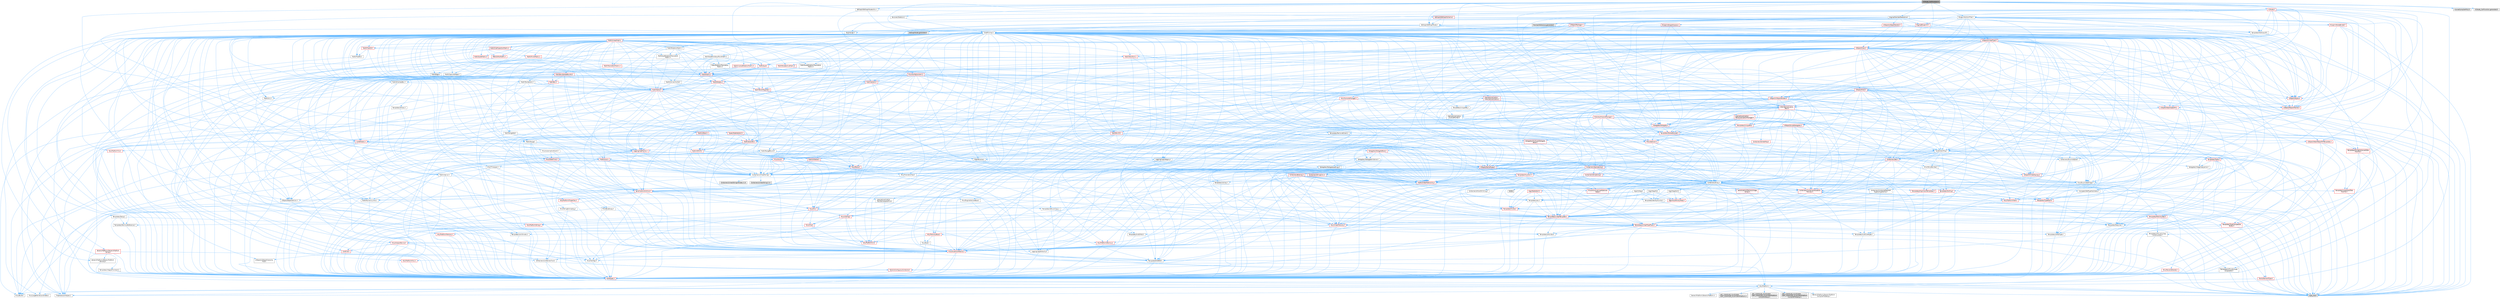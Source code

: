 digraph "K2Node_CallFunction.h"
{
 // INTERACTIVE_SVG=YES
 // LATEX_PDF_SIZE
  bgcolor="transparent";
  edge [fontname=Helvetica,fontsize=10,labelfontname=Helvetica,labelfontsize=10];
  node [fontname=Helvetica,fontsize=10,shape=box,height=0.2,width=0.4];
  Node1 [id="Node000001",label="K2Node_CallFunction.h",height=0.2,width=0.4,color="gray40", fillcolor="grey60", style="filled", fontcolor="black",tooltip=" "];
  Node1 -> Node2 [id="edge1_Node000001_Node000002",color="steelblue1",style="solid",tooltip=" "];
  Node2 [id="Node000002",label="BlueprintActionFilter.h",height=0.2,width=0.4,color="grey40", fillcolor="white", style="filled",URL="$d5/d2a/BlueprintActionFilter_8h.html",tooltip=" "];
  Node2 -> Node3 [id="edge2_Node000002_Node000003",color="steelblue1",style="solid",tooltip=" "];
  Node3 [id="Node000003",label="BlueprintGraphModule.h",height=0.2,width=0.4,color="red", fillcolor="#FFF0F0", style="filled",URL="$d8/d11/BlueprintGraphModule_8h.html",tooltip=" "];
  Node3 -> Node4 [id="edge3_Node000003_Node000004",color="steelblue1",style="solid",tooltip=" "];
  Node4 [id="Node000004",label="Containers/Array.h",height=0.2,width=0.4,color="grey40", fillcolor="white", style="filled",URL="$df/dd0/Array_8h.html",tooltip=" "];
  Node4 -> Node5 [id="edge4_Node000004_Node000005",color="steelblue1",style="solid",tooltip=" "];
  Node5 [id="Node000005",label="CoreTypes.h",height=0.2,width=0.4,color="red", fillcolor="#FFF0F0", style="filled",URL="$dc/dec/CoreTypes_8h.html",tooltip=" "];
  Node5 -> Node6 [id="edge5_Node000005_Node000006",color="steelblue1",style="solid",tooltip=" "];
  Node6 [id="Node000006",label="HAL/Platform.h",height=0.2,width=0.4,color="grey40", fillcolor="white", style="filled",URL="$d9/dd0/Platform_8h.html",tooltip=" "];
  Node6 -> Node7 [id="edge6_Node000006_Node000007",color="steelblue1",style="solid",tooltip=" "];
  Node7 [id="Node000007",label="Misc/Build.h",height=0.2,width=0.4,color="grey40", fillcolor="white", style="filled",URL="$d3/dbb/Build_8h.html",tooltip=" "];
  Node6 -> Node8 [id="edge7_Node000006_Node000008",color="steelblue1",style="solid",tooltip=" "];
  Node8 [id="Node000008",label="Misc/LargeWorldCoordinates.h",height=0.2,width=0.4,color="grey40", fillcolor="white", style="filled",URL="$d2/dcb/LargeWorldCoordinates_8h.html",tooltip=" "];
  Node6 -> Node9 [id="edge8_Node000006_Node000009",color="steelblue1",style="solid",tooltip=" "];
  Node9 [id="Node000009",label="type_traits",height=0.2,width=0.4,color="grey60", fillcolor="#E0E0E0", style="filled",tooltip=" "];
  Node6 -> Node10 [id="edge9_Node000006_Node000010",color="steelblue1",style="solid",tooltip=" "];
  Node10 [id="Node000010",label="PreprocessorHelpers.h",height=0.2,width=0.4,color="grey40", fillcolor="white", style="filled",URL="$db/ddb/PreprocessorHelpers_8h.html",tooltip=" "];
  Node6 -> Node11 [id="edge10_Node000006_Node000011",color="steelblue1",style="solid",tooltip=" "];
  Node11 [id="Node000011",label="UBT_COMPILED_PLATFORM\l/UBT_COMPILED_PLATFORMPlatform\lCompilerPreSetup.h",height=0.2,width=0.4,color="grey60", fillcolor="#E0E0E0", style="filled",tooltip=" "];
  Node6 -> Node12 [id="edge11_Node000006_Node000012",color="steelblue1",style="solid",tooltip=" "];
  Node12 [id="Node000012",label="GenericPlatform/GenericPlatform\lCompilerPreSetup.h",height=0.2,width=0.4,color="grey40", fillcolor="white", style="filled",URL="$d9/dc8/GenericPlatformCompilerPreSetup_8h.html",tooltip=" "];
  Node6 -> Node13 [id="edge12_Node000006_Node000013",color="steelblue1",style="solid",tooltip=" "];
  Node13 [id="Node000013",label="GenericPlatform/GenericPlatform.h",height=0.2,width=0.4,color="grey40", fillcolor="white", style="filled",URL="$d6/d84/GenericPlatform_8h.html",tooltip=" "];
  Node6 -> Node14 [id="edge13_Node000006_Node000014",color="steelblue1",style="solid",tooltip=" "];
  Node14 [id="Node000014",label="UBT_COMPILED_PLATFORM\l/UBT_COMPILED_PLATFORMPlatform.h",height=0.2,width=0.4,color="grey60", fillcolor="#E0E0E0", style="filled",tooltip=" "];
  Node6 -> Node15 [id="edge14_Node000006_Node000015",color="steelblue1",style="solid",tooltip=" "];
  Node15 [id="Node000015",label="UBT_COMPILED_PLATFORM\l/UBT_COMPILED_PLATFORMPlatform\lCompilerSetup.h",height=0.2,width=0.4,color="grey60", fillcolor="#E0E0E0", style="filled",tooltip=" "];
  Node4 -> Node19 [id="edge15_Node000004_Node000019",color="steelblue1",style="solid",tooltip=" "];
  Node19 [id="Node000019",label="Misc/AssertionMacros.h",height=0.2,width=0.4,color="red", fillcolor="#FFF0F0", style="filled",URL="$d0/dfa/AssertionMacros_8h.html",tooltip=" "];
  Node19 -> Node5 [id="edge16_Node000019_Node000005",color="steelblue1",style="solid",tooltip=" "];
  Node19 -> Node6 [id="edge17_Node000019_Node000006",color="steelblue1",style="solid",tooltip=" "];
  Node19 -> Node20 [id="edge18_Node000019_Node000020",color="steelblue1",style="solid",tooltip=" "];
  Node20 [id="Node000020",label="HAL/PlatformMisc.h",height=0.2,width=0.4,color="red", fillcolor="#FFF0F0", style="filled",URL="$d0/df5/PlatformMisc_8h.html",tooltip=" "];
  Node20 -> Node5 [id="edge19_Node000020_Node000005",color="steelblue1",style="solid",tooltip=" "];
  Node19 -> Node10 [id="edge20_Node000019_Node000010",color="steelblue1",style="solid",tooltip=" "];
  Node19 -> Node56 [id="edge21_Node000019_Node000056",color="steelblue1",style="solid",tooltip=" "];
  Node56 [id="Node000056",label="Templates/EnableIf.h",height=0.2,width=0.4,color="grey40", fillcolor="white", style="filled",URL="$d7/d60/EnableIf_8h.html",tooltip=" "];
  Node56 -> Node5 [id="edge22_Node000056_Node000005",color="steelblue1",style="solid",tooltip=" "];
  Node19 -> Node62 [id="edge23_Node000019_Node000062",color="steelblue1",style="solid",tooltip=" "];
  Node62 [id="Node000062",label="Misc/VarArgs.h",height=0.2,width=0.4,color="grey40", fillcolor="white", style="filled",URL="$d5/d6f/VarArgs_8h.html",tooltip=" "];
  Node62 -> Node5 [id="edge24_Node000062_Node000005",color="steelblue1",style="solid",tooltip=" "];
  Node4 -> Node70 [id="edge25_Node000004_Node000070",color="steelblue1",style="solid",tooltip=" "];
  Node70 [id="Node000070",label="Misc/IntrusiveUnsetOptional\lState.h",height=0.2,width=0.4,color="red", fillcolor="#FFF0F0", style="filled",URL="$d2/d0a/IntrusiveUnsetOptionalState_8h.html",tooltip=" "];
  Node4 -> Node72 [id="edge26_Node000004_Node000072",color="steelblue1",style="solid",tooltip=" "];
  Node72 [id="Node000072",label="Misc/ReverseIterate.h",height=0.2,width=0.4,color="red", fillcolor="#FFF0F0", style="filled",URL="$db/de3/ReverseIterate_8h.html",tooltip=" "];
  Node72 -> Node6 [id="edge27_Node000072_Node000006",color="steelblue1",style="solid",tooltip=" "];
  Node4 -> Node74 [id="edge28_Node000004_Node000074",color="steelblue1",style="solid",tooltip=" "];
  Node74 [id="Node000074",label="HAL/UnrealMemory.h",height=0.2,width=0.4,color="red", fillcolor="#FFF0F0", style="filled",URL="$d9/d96/UnrealMemory_8h.html",tooltip=" "];
  Node74 -> Node5 [id="edge29_Node000074_Node000005",color="steelblue1",style="solid",tooltip=" "];
  Node74 -> Node78 [id="edge30_Node000074_Node000078",color="steelblue1",style="solid",tooltip=" "];
  Node78 [id="Node000078",label="HAL/MemoryBase.h",height=0.2,width=0.4,color="red", fillcolor="#FFF0F0", style="filled",URL="$d6/d9f/MemoryBase_8h.html",tooltip=" "];
  Node78 -> Node5 [id="edge31_Node000078_Node000005",color="steelblue1",style="solid",tooltip=" "];
  Node78 -> Node49 [id="edge32_Node000078_Node000049",color="steelblue1",style="solid",tooltip=" "];
  Node49 [id="Node000049",label="HAL/PlatformAtomics.h",height=0.2,width=0.4,color="red", fillcolor="#FFF0F0", style="filled",URL="$d3/d36/PlatformAtomics_8h.html",tooltip=" "];
  Node49 -> Node5 [id="edge33_Node000049_Node000005",color="steelblue1",style="solid",tooltip=" "];
  Node78 -> Node32 [id="edge34_Node000078_Node000032",color="steelblue1",style="solid",tooltip=" "];
  Node32 [id="Node000032",label="HAL/PlatformCrt.h",height=0.2,width=0.4,color="red", fillcolor="#FFF0F0", style="filled",URL="$d8/d75/PlatformCrt_8h.html",tooltip=" "];
  Node78 -> Node79 [id="edge35_Node000078_Node000079",color="steelblue1",style="solid",tooltip=" "];
  Node79 [id="Node000079",label="Misc/Exec.h",height=0.2,width=0.4,color="grey40", fillcolor="white", style="filled",URL="$de/ddb/Exec_8h.html",tooltip=" "];
  Node79 -> Node5 [id="edge36_Node000079_Node000005",color="steelblue1",style="solid",tooltip=" "];
  Node79 -> Node19 [id="edge37_Node000079_Node000019",color="steelblue1",style="solid",tooltip=" "];
  Node78 -> Node80 [id="edge38_Node000078_Node000080",color="steelblue1",style="solid",tooltip=" "];
  Node80 [id="Node000080",label="Misc/OutputDevice.h",height=0.2,width=0.4,color="red", fillcolor="#FFF0F0", style="filled",URL="$d7/d32/OutputDevice_8h.html",tooltip=" "];
  Node80 -> Node27 [id="edge39_Node000080_Node000027",color="steelblue1",style="solid",tooltip=" "];
  Node27 [id="Node000027",label="CoreFwd.h",height=0.2,width=0.4,color="red", fillcolor="#FFF0F0", style="filled",URL="$d1/d1e/CoreFwd_8h.html",tooltip=" "];
  Node27 -> Node5 [id="edge40_Node000027_Node000005",color="steelblue1",style="solid",tooltip=" "];
  Node27 -> Node28 [id="edge41_Node000027_Node000028",color="steelblue1",style="solid",tooltip=" "];
  Node28 [id="Node000028",label="Containers/ContainersFwd.h",height=0.2,width=0.4,color="grey40", fillcolor="white", style="filled",URL="$d4/d0a/ContainersFwd_8h.html",tooltip=" "];
  Node28 -> Node6 [id="edge42_Node000028_Node000006",color="steelblue1",style="solid",tooltip=" "];
  Node28 -> Node5 [id="edge43_Node000028_Node000005",color="steelblue1",style="solid",tooltip=" "];
  Node28 -> Node25 [id="edge44_Node000028_Node000025",color="steelblue1",style="solid",tooltip=" "];
  Node25 [id="Node000025",label="Traits/IsContiguousContainer.h",height=0.2,width=0.4,color="red", fillcolor="#FFF0F0", style="filled",URL="$d5/d3c/IsContiguousContainer_8h.html",tooltip=" "];
  Node25 -> Node5 [id="edge45_Node000025_Node000005",color="steelblue1",style="solid",tooltip=" "];
  Node27 -> Node30 [id="edge46_Node000027_Node000030",color="steelblue1",style="solid",tooltip=" "];
  Node30 [id="Node000030",label="UObject/UObjectHierarchy\lFwd.h",height=0.2,width=0.4,color="grey40", fillcolor="white", style="filled",URL="$d3/d13/UObjectHierarchyFwd_8h.html",tooltip=" "];
  Node80 -> Node5 [id="edge47_Node000080_Node000005",color="steelblue1",style="solid",tooltip=" "];
  Node80 -> Node81 [id="edge48_Node000080_Node000081",color="steelblue1",style="solid",tooltip=" "];
  Node81 [id="Node000081",label="Logging/LogVerbosity.h",height=0.2,width=0.4,color="grey40", fillcolor="white", style="filled",URL="$d2/d8f/LogVerbosity_8h.html",tooltip=" "];
  Node81 -> Node5 [id="edge49_Node000081_Node000005",color="steelblue1",style="solid",tooltip=" "];
  Node80 -> Node62 [id="edge50_Node000080_Node000062",color="steelblue1",style="solid",tooltip=" "];
  Node74 -> Node91 [id="edge51_Node000074_Node000091",color="steelblue1",style="solid",tooltip=" "];
  Node91 [id="Node000091",label="HAL/PlatformMemory.h",height=0.2,width=0.4,color="red", fillcolor="#FFF0F0", style="filled",URL="$de/d68/PlatformMemory_8h.html",tooltip=" "];
  Node91 -> Node5 [id="edge52_Node000091_Node000005",color="steelblue1",style="solid",tooltip=" "];
  Node74 -> Node94 [id="edge53_Node000074_Node000094",color="steelblue1",style="solid",tooltip=" "];
  Node94 [id="Node000094",label="Templates/IsPointer.h",height=0.2,width=0.4,color="grey40", fillcolor="white", style="filled",URL="$d7/d05/IsPointer_8h.html",tooltip=" "];
  Node94 -> Node5 [id="edge54_Node000094_Node000005",color="steelblue1",style="solid",tooltip=" "];
  Node4 -> Node95 [id="edge55_Node000004_Node000095",color="steelblue1",style="solid",tooltip=" "];
  Node95 [id="Node000095",label="Templates/UnrealTypeTraits.h",height=0.2,width=0.4,color="red", fillcolor="#FFF0F0", style="filled",URL="$d2/d2d/UnrealTypeTraits_8h.html",tooltip=" "];
  Node95 -> Node5 [id="edge56_Node000095_Node000005",color="steelblue1",style="solid",tooltip=" "];
  Node95 -> Node94 [id="edge57_Node000095_Node000094",color="steelblue1",style="solid",tooltip=" "];
  Node95 -> Node19 [id="edge58_Node000095_Node000019",color="steelblue1",style="solid",tooltip=" "];
  Node95 -> Node87 [id="edge59_Node000095_Node000087",color="steelblue1",style="solid",tooltip=" "];
  Node87 [id="Node000087",label="Templates/AndOrNot.h",height=0.2,width=0.4,color="grey40", fillcolor="white", style="filled",URL="$db/d0a/AndOrNot_8h.html",tooltip=" "];
  Node87 -> Node5 [id="edge60_Node000087_Node000005",color="steelblue1",style="solid",tooltip=" "];
  Node95 -> Node56 [id="edge61_Node000095_Node000056",color="steelblue1",style="solid",tooltip=" "];
  Node95 -> Node96 [id="edge62_Node000095_Node000096",color="steelblue1",style="solid",tooltip=" "];
  Node96 [id="Node000096",label="Templates/IsArithmetic.h",height=0.2,width=0.4,color="grey40", fillcolor="white", style="filled",URL="$d2/d5d/IsArithmetic_8h.html",tooltip=" "];
  Node96 -> Node5 [id="edge63_Node000096_Node000005",color="steelblue1",style="solid",tooltip=" "];
  Node95 -> Node98 [id="edge64_Node000095_Node000098",color="steelblue1",style="solid",tooltip=" "];
  Node98 [id="Node000098",label="Templates/IsPODType.h",height=0.2,width=0.4,color="grey40", fillcolor="white", style="filled",URL="$d7/db1/IsPODType_8h.html",tooltip=" "];
  Node98 -> Node5 [id="edge65_Node000098_Node000005",color="steelblue1",style="solid",tooltip=" "];
  Node95 -> Node99 [id="edge66_Node000095_Node000099",color="steelblue1",style="solid",tooltip=" "];
  Node99 [id="Node000099",label="Templates/IsUECoreType.h",height=0.2,width=0.4,color="grey40", fillcolor="white", style="filled",URL="$d1/db8/IsUECoreType_8h.html",tooltip=" "];
  Node99 -> Node5 [id="edge67_Node000099_Node000005",color="steelblue1",style="solid",tooltip=" "];
  Node99 -> Node9 [id="edge68_Node000099_Node000009",color="steelblue1",style="solid",tooltip=" "];
  Node95 -> Node88 [id="edge69_Node000095_Node000088",color="steelblue1",style="solid",tooltip=" "];
  Node88 [id="Node000088",label="Templates/IsTriviallyCopy\lConstructible.h",height=0.2,width=0.4,color="grey40", fillcolor="white", style="filled",URL="$d3/d78/IsTriviallyCopyConstructible_8h.html",tooltip=" "];
  Node88 -> Node5 [id="edge70_Node000088_Node000005",color="steelblue1",style="solid",tooltip=" "];
  Node88 -> Node9 [id="edge71_Node000088_Node000009",color="steelblue1",style="solid",tooltip=" "];
  Node4 -> Node100 [id="edge72_Node000004_Node000100",color="steelblue1",style="solid",tooltip=" "];
  Node100 [id="Node000100",label="Templates/UnrealTemplate.h",height=0.2,width=0.4,color="red", fillcolor="#FFF0F0", style="filled",URL="$d4/d24/UnrealTemplate_8h.html",tooltip=" "];
  Node100 -> Node5 [id="edge73_Node000100_Node000005",color="steelblue1",style="solid",tooltip=" "];
  Node100 -> Node94 [id="edge74_Node000100_Node000094",color="steelblue1",style="solid",tooltip=" "];
  Node100 -> Node74 [id="edge75_Node000100_Node000074",color="steelblue1",style="solid",tooltip=" "];
  Node100 -> Node95 [id="edge76_Node000100_Node000095",color="steelblue1",style="solid",tooltip=" "];
  Node100 -> Node103 [id="edge77_Node000100_Node000103",color="steelblue1",style="solid",tooltip=" "];
  Node103 [id="Node000103",label="Templates/RemoveReference.h",height=0.2,width=0.4,color="grey40", fillcolor="white", style="filled",URL="$da/dbe/RemoveReference_8h.html",tooltip=" "];
  Node103 -> Node5 [id="edge78_Node000103_Node000005",color="steelblue1",style="solid",tooltip=" "];
  Node100 -> Node64 [id="edge79_Node000100_Node000064",color="steelblue1",style="solid",tooltip=" "];
  Node64 [id="Node000064",label="Templates/Requires.h",height=0.2,width=0.4,color="grey40", fillcolor="white", style="filled",URL="$dc/d96/Requires_8h.html",tooltip=" "];
  Node64 -> Node56 [id="edge80_Node000064_Node000056",color="steelblue1",style="solid",tooltip=" "];
  Node64 -> Node9 [id="edge81_Node000064_Node000009",color="steelblue1",style="solid",tooltip=" "];
  Node100 -> Node104 [id="edge82_Node000100_Node000104",color="steelblue1",style="solid",tooltip=" "];
  Node104 [id="Node000104",label="Templates/TypeCompatible\lBytes.h",height=0.2,width=0.4,color="red", fillcolor="#FFF0F0", style="filled",URL="$df/d0a/TypeCompatibleBytes_8h.html",tooltip=" "];
  Node104 -> Node5 [id="edge83_Node000104_Node000005",color="steelblue1",style="solid",tooltip=" "];
  Node104 -> Node9 [id="edge84_Node000104_Node000009",color="steelblue1",style="solid",tooltip=" "];
  Node100 -> Node25 [id="edge85_Node000100_Node000025",color="steelblue1",style="solid",tooltip=" "];
  Node100 -> Node9 [id="edge86_Node000100_Node000009",color="steelblue1",style="solid",tooltip=" "];
  Node4 -> Node106 [id="edge87_Node000004_Node000106",color="steelblue1",style="solid",tooltip=" "];
  Node106 [id="Node000106",label="Containers/AllowShrinking.h",height=0.2,width=0.4,color="grey40", fillcolor="white", style="filled",URL="$d7/d1a/AllowShrinking_8h.html",tooltip=" "];
  Node106 -> Node5 [id="edge88_Node000106_Node000005",color="steelblue1",style="solid",tooltip=" "];
  Node4 -> Node107 [id="edge89_Node000004_Node000107",color="steelblue1",style="solid",tooltip=" "];
  Node107 [id="Node000107",label="Containers/ContainerAllocation\lPolicies.h",height=0.2,width=0.4,color="red", fillcolor="#FFF0F0", style="filled",URL="$d7/dff/ContainerAllocationPolicies_8h.html",tooltip=" "];
  Node107 -> Node5 [id="edge90_Node000107_Node000005",color="steelblue1",style="solid",tooltip=" "];
  Node107 -> Node107 [id="edge91_Node000107_Node000107",color="steelblue1",style="solid",tooltip=" "];
  Node107 -> Node109 [id="edge92_Node000107_Node000109",color="steelblue1",style="solid",tooltip=" "];
  Node109 [id="Node000109",label="HAL/PlatformMath.h",height=0.2,width=0.4,color="red", fillcolor="#FFF0F0", style="filled",URL="$dc/d53/PlatformMath_8h.html",tooltip=" "];
  Node109 -> Node5 [id="edge93_Node000109_Node000005",color="steelblue1",style="solid",tooltip=" "];
  Node107 -> Node74 [id="edge94_Node000107_Node000074",color="steelblue1",style="solid",tooltip=" "];
  Node107 -> Node42 [id="edge95_Node000107_Node000042",color="steelblue1",style="solid",tooltip=" "];
  Node42 [id="Node000042",label="Math/NumericLimits.h",height=0.2,width=0.4,color="grey40", fillcolor="white", style="filled",URL="$df/d1b/NumericLimits_8h.html",tooltip=" "];
  Node42 -> Node5 [id="edge96_Node000042_Node000005",color="steelblue1",style="solid",tooltip=" "];
  Node107 -> Node19 [id="edge97_Node000107_Node000019",color="steelblue1",style="solid",tooltip=" "];
  Node107 -> Node118 [id="edge98_Node000107_Node000118",color="steelblue1",style="solid",tooltip=" "];
  Node118 [id="Node000118",label="Templates/MemoryOps.h",height=0.2,width=0.4,color="red", fillcolor="#FFF0F0", style="filled",URL="$db/dea/MemoryOps_8h.html",tooltip=" "];
  Node118 -> Node5 [id="edge99_Node000118_Node000005",color="steelblue1",style="solid",tooltip=" "];
  Node118 -> Node74 [id="edge100_Node000118_Node000074",color="steelblue1",style="solid",tooltip=" "];
  Node118 -> Node89 [id="edge101_Node000118_Node000089",color="steelblue1",style="solid",tooltip=" "];
  Node89 [id="Node000089",label="Templates/IsTriviallyCopy\lAssignable.h",height=0.2,width=0.4,color="grey40", fillcolor="white", style="filled",URL="$d2/df2/IsTriviallyCopyAssignable_8h.html",tooltip=" "];
  Node89 -> Node5 [id="edge102_Node000089_Node000005",color="steelblue1",style="solid",tooltip=" "];
  Node89 -> Node9 [id="edge103_Node000089_Node000009",color="steelblue1",style="solid",tooltip=" "];
  Node118 -> Node88 [id="edge104_Node000118_Node000088",color="steelblue1",style="solid",tooltip=" "];
  Node118 -> Node64 [id="edge105_Node000118_Node000064",color="steelblue1",style="solid",tooltip=" "];
  Node118 -> Node95 [id="edge106_Node000118_Node000095",color="steelblue1",style="solid",tooltip=" "];
  Node118 -> Node9 [id="edge107_Node000118_Node000009",color="steelblue1",style="solid",tooltip=" "];
  Node107 -> Node104 [id="edge108_Node000107_Node000104",color="steelblue1",style="solid",tooltip=" "];
  Node107 -> Node9 [id="edge109_Node000107_Node000009",color="steelblue1",style="solid",tooltip=" "];
  Node4 -> Node119 [id="edge110_Node000004_Node000119",color="steelblue1",style="solid",tooltip=" "];
  Node119 [id="Node000119",label="Containers/ContainerElement\lTypeCompatibility.h",height=0.2,width=0.4,color="grey40", fillcolor="white", style="filled",URL="$df/ddf/ContainerElementTypeCompatibility_8h.html",tooltip=" "];
  Node119 -> Node5 [id="edge111_Node000119_Node000005",color="steelblue1",style="solid",tooltip=" "];
  Node119 -> Node95 [id="edge112_Node000119_Node000095",color="steelblue1",style="solid",tooltip=" "];
  Node4 -> Node120 [id="edge113_Node000004_Node000120",color="steelblue1",style="solid",tooltip=" "];
  Node120 [id="Node000120",label="Serialization/Archive.h",height=0.2,width=0.4,color="red", fillcolor="#FFF0F0", style="filled",URL="$d7/d3b/Archive_8h.html",tooltip=" "];
  Node120 -> Node27 [id="edge114_Node000120_Node000027",color="steelblue1",style="solid",tooltip=" "];
  Node120 -> Node5 [id="edge115_Node000120_Node000005",color="steelblue1",style="solid",tooltip=" "];
  Node120 -> Node121 [id="edge116_Node000120_Node000121",color="steelblue1",style="solid",tooltip=" "];
  Node121 [id="Node000121",label="HAL/PlatformProperties.h",height=0.2,width=0.4,color="red", fillcolor="#FFF0F0", style="filled",URL="$d9/db0/PlatformProperties_8h.html",tooltip=" "];
  Node121 -> Node5 [id="edge117_Node000121_Node000005",color="steelblue1",style="solid",tooltip=" "];
  Node120 -> Node124 [id="edge118_Node000120_Node000124",color="steelblue1",style="solid",tooltip=" "];
  Node124 [id="Node000124",label="Internationalization\l/TextNamespaceFwd.h",height=0.2,width=0.4,color="grey40", fillcolor="white", style="filled",URL="$d8/d97/TextNamespaceFwd_8h.html",tooltip=" "];
  Node124 -> Node5 [id="edge119_Node000124_Node000005",color="steelblue1",style="solid",tooltip=" "];
  Node120 -> Node19 [id="edge120_Node000120_Node000019",color="steelblue1",style="solid",tooltip=" "];
  Node120 -> Node7 [id="edge121_Node000120_Node000007",color="steelblue1",style="solid",tooltip=" "];
  Node120 -> Node125 [id="edge122_Node000120_Node000125",color="steelblue1",style="solid",tooltip=" "];
  Node125 [id="Node000125",label="Misc/EngineVersionBase.h",height=0.2,width=0.4,color="grey40", fillcolor="white", style="filled",URL="$d5/d2b/EngineVersionBase_8h.html",tooltip=" "];
  Node125 -> Node5 [id="edge123_Node000125_Node000005",color="steelblue1",style="solid",tooltip=" "];
  Node120 -> Node62 [id="edge124_Node000120_Node000062",color="steelblue1",style="solid",tooltip=" "];
  Node120 -> Node56 [id="edge125_Node000120_Node000056",color="steelblue1",style="solid",tooltip=" "];
  Node120 -> Node128 [id="edge126_Node000120_Node000128",color="steelblue1",style="solid",tooltip=" "];
  Node128 [id="Node000128",label="Templates/IsEnumClass.h",height=0.2,width=0.4,color="grey40", fillcolor="white", style="filled",URL="$d7/d15/IsEnumClass_8h.html",tooltip=" "];
  Node128 -> Node5 [id="edge127_Node000128_Node000005",color="steelblue1",style="solid",tooltip=" "];
  Node128 -> Node87 [id="edge128_Node000128_Node000087",color="steelblue1",style="solid",tooltip=" "];
  Node120 -> Node100 [id="edge129_Node000120_Node000100",color="steelblue1",style="solid",tooltip=" "];
  Node120 -> Node129 [id="edge130_Node000120_Node000129",color="steelblue1",style="solid",tooltip=" "];
  Node129 [id="Node000129",label="UObject/ObjectVersion.h",height=0.2,width=0.4,color="grey40", fillcolor="white", style="filled",URL="$da/d63/ObjectVersion_8h.html",tooltip=" "];
  Node129 -> Node5 [id="edge131_Node000129_Node000005",color="steelblue1",style="solid",tooltip=" "];
  Node4 -> Node130 [id="edge132_Node000004_Node000130",color="steelblue1",style="solid",tooltip=" "];
  Node130 [id="Node000130",label="Serialization/MemoryImage\lWriter.h",height=0.2,width=0.4,color="red", fillcolor="#FFF0F0", style="filled",URL="$d0/d08/MemoryImageWriter_8h.html",tooltip=" "];
  Node130 -> Node5 [id="edge133_Node000130_Node000005",color="steelblue1",style="solid",tooltip=" "];
  Node4 -> Node144 [id="edge134_Node000004_Node000144",color="steelblue1",style="solid",tooltip=" "];
  Node144 [id="Node000144",label="Algo/Heapify.h",height=0.2,width=0.4,color="grey40", fillcolor="white", style="filled",URL="$d0/d2a/Heapify_8h.html",tooltip=" "];
  Node144 -> Node145 [id="edge135_Node000144_Node000145",color="steelblue1",style="solid",tooltip=" "];
  Node145 [id="Node000145",label="Algo/Impl/BinaryHeap.h",height=0.2,width=0.4,color="red", fillcolor="#FFF0F0", style="filled",URL="$d7/da3/Algo_2Impl_2BinaryHeap_8h.html",tooltip=" "];
  Node145 -> Node146 [id="edge136_Node000145_Node000146",color="steelblue1",style="solid",tooltip=" "];
  Node146 [id="Node000146",label="Templates/Invoke.h",height=0.2,width=0.4,color="red", fillcolor="#FFF0F0", style="filled",URL="$d7/deb/Invoke_8h.html",tooltip=" "];
  Node146 -> Node5 [id="edge137_Node000146_Node000005",color="steelblue1",style="solid",tooltip=" "];
  Node146 -> Node100 [id="edge138_Node000146_Node000100",color="steelblue1",style="solid",tooltip=" "];
  Node146 -> Node9 [id="edge139_Node000146_Node000009",color="steelblue1",style="solid",tooltip=" "];
  Node145 -> Node9 [id="edge140_Node000145_Node000009",color="steelblue1",style="solid",tooltip=" "];
  Node144 -> Node150 [id="edge141_Node000144_Node000150",color="steelblue1",style="solid",tooltip=" "];
  Node150 [id="Node000150",label="Templates/IdentityFunctor.h",height=0.2,width=0.4,color="grey40", fillcolor="white", style="filled",URL="$d7/d2e/IdentityFunctor_8h.html",tooltip=" "];
  Node150 -> Node6 [id="edge142_Node000150_Node000006",color="steelblue1",style="solid",tooltip=" "];
  Node144 -> Node146 [id="edge143_Node000144_Node000146",color="steelblue1",style="solid",tooltip=" "];
  Node144 -> Node151 [id="edge144_Node000144_Node000151",color="steelblue1",style="solid",tooltip=" "];
  Node151 [id="Node000151",label="Templates/Less.h",height=0.2,width=0.4,color="grey40", fillcolor="white", style="filled",URL="$de/dc8/Less_8h.html",tooltip=" "];
  Node151 -> Node5 [id="edge145_Node000151_Node000005",color="steelblue1",style="solid",tooltip=" "];
  Node151 -> Node100 [id="edge146_Node000151_Node000100",color="steelblue1",style="solid",tooltip=" "];
  Node144 -> Node100 [id="edge147_Node000144_Node000100",color="steelblue1",style="solid",tooltip=" "];
  Node4 -> Node152 [id="edge148_Node000004_Node000152",color="steelblue1",style="solid",tooltip=" "];
  Node152 [id="Node000152",label="Algo/HeapSort.h",height=0.2,width=0.4,color="grey40", fillcolor="white", style="filled",URL="$d3/d92/HeapSort_8h.html",tooltip=" "];
  Node152 -> Node145 [id="edge149_Node000152_Node000145",color="steelblue1",style="solid",tooltip=" "];
  Node152 -> Node150 [id="edge150_Node000152_Node000150",color="steelblue1",style="solid",tooltip=" "];
  Node152 -> Node151 [id="edge151_Node000152_Node000151",color="steelblue1",style="solid",tooltip=" "];
  Node152 -> Node100 [id="edge152_Node000152_Node000100",color="steelblue1",style="solid",tooltip=" "];
  Node4 -> Node153 [id="edge153_Node000004_Node000153",color="steelblue1",style="solid",tooltip=" "];
  Node153 [id="Node000153",label="Algo/IsHeap.h",height=0.2,width=0.4,color="grey40", fillcolor="white", style="filled",URL="$de/d32/IsHeap_8h.html",tooltip=" "];
  Node153 -> Node145 [id="edge154_Node000153_Node000145",color="steelblue1",style="solid",tooltip=" "];
  Node153 -> Node150 [id="edge155_Node000153_Node000150",color="steelblue1",style="solid",tooltip=" "];
  Node153 -> Node146 [id="edge156_Node000153_Node000146",color="steelblue1",style="solid",tooltip=" "];
  Node153 -> Node151 [id="edge157_Node000153_Node000151",color="steelblue1",style="solid",tooltip=" "];
  Node153 -> Node100 [id="edge158_Node000153_Node000100",color="steelblue1",style="solid",tooltip=" "];
  Node4 -> Node145 [id="edge159_Node000004_Node000145",color="steelblue1",style="solid",tooltip=" "];
  Node4 -> Node154 [id="edge160_Node000004_Node000154",color="steelblue1",style="solid",tooltip=" "];
  Node154 [id="Node000154",label="Algo/StableSort.h",height=0.2,width=0.4,color="red", fillcolor="#FFF0F0", style="filled",URL="$d7/d3c/StableSort_8h.html",tooltip=" "];
  Node154 -> Node150 [id="edge161_Node000154_Node000150",color="steelblue1",style="solid",tooltip=" "];
  Node154 -> Node146 [id="edge162_Node000154_Node000146",color="steelblue1",style="solid",tooltip=" "];
  Node154 -> Node151 [id="edge163_Node000154_Node000151",color="steelblue1",style="solid",tooltip=" "];
  Node154 -> Node100 [id="edge164_Node000154_Node000100",color="steelblue1",style="solid",tooltip=" "];
  Node4 -> Node157 [id="edge165_Node000004_Node000157",color="steelblue1",style="solid",tooltip=" "];
  Node157 [id="Node000157",label="Concepts/GetTypeHashable.h",height=0.2,width=0.4,color="grey40", fillcolor="white", style="filled",URL="$d3/da2/GetTypeHashable_8h.html",tooltip=" "];
  Node157 -> Node5 [id="edge166_Node000157_Node000005",color="steelblue1",style="solid",tooltip=" "];
  Node157 -> Node135 [id="edge167_Node000157_Node000135",color="steelblue1",style="solid",tooltip=" "];
  Node135 [id="Node000135",label="Templates/TypeHash.h",height=0.2,width=0.4,color="red", fillcolor="#FFF0F0", style="filled",URL="$d1/d62/TypeHash_8h.html",tooltip=" "];
  Node135 -> Node5 [id="edge168_Node000135_Node000005",color="steelblue1",style="solid",tooltip=" "];
  Node135 -> Node64 [id="edge169_Node000135_Node000064",color="steelblue1",style="solid",tooltip=" "];
  Node135 -> Node136 [id="edge170_Node000135_Node000136",color="steelblue1",style="solid",tooltip=" "];
  Node136 [id="Node000136",label="Misc/Crc.h",height=0.2,width=0.4,color="red", fillcolor="#FFF0F0", style="filled",URL="$d4/dd2/Crc_8h.html",tooltip=" "];
  Node136 -> Node5 [id="edge171_Node000136_Node000005",color="steelblue1",style="solid",tooltip=" "];
  Node136 -> Node76 [id="edge172_Node000136_Node000076",color="steelblue1",style="solid",tooltip=" "];
  Node76 [id="Node000076",label="HAL/PlatformString.h",height=0.2,width=0.4,color="red", fillcolor="#FFF0F0", style="filled",URL="$db/db5/PlatformString_8h.html",tooltip=" "];
  Node76 -> Node5 [id="edge173_Node000076_Node000005",color="steelblue1",style="solid",tooltip=" "];
  Node136 -> Node19 [id="edge174_Node000136_Node000019",color="steelblue1",style="solid",tooltip=" "];
  Node136 -> Node137 [id="edge175_Node000136_Node000137",color="steelblue1",style="solid",tooltip=" "];
  Node137 [id="Node000137",label="Misc/CString.h",height=0.2,width=0.4,color="red", fillcolor="#FFF0F0", style="filled",URL="$d2/d49/CString_8h.html",tooltip=" "];
  Node137 -> Node5 [id="edge176_Node000137_Node000005",color="steelblue1",style="solid",tooltip=" "];
  Node137 -> Node32 [id="edge177_Node000137_Node000032",color="steelblue1",style="solid",tooltip=" "];
  Node137 -> Node76 [id="edge178_Node000137_Node000076",color="steelblue1",style="solid",tooltip=" "];
  Node137 -> Node19 [id="edge179_Node000137_Node000019",color="steelblue1",style="solid",tooltip=" "];
  Node137 -> Node138 [id="edge180_Node000137_Node000138",color="steelblue1",style="solid",tooltip=" "];
  Node138 [id="Node000138",label="Misc/Char.h",height=0.2,width=0.4,color="red", fillcolor="#FFF0F0", style="filled",URL="$d0/d58/Char_8h.html",tooltip=" "];
  Node138 -> Node5 [id="edge181_Node000138_Node000005",color="steelblue1",style="solid",tooltip=" "];
  Node138 -> Node9 [id="edge182_Node000138_Node000009",color="steelblue1",style="solid",tooltip=" "];
  Node137 -> Node62 [id="edge183_Node000137_Node000062",color="steelblue1",style="solid",tooltip=" "];
  Node136 -> Node138 [id="edge184_Node000136_Node000138",color="steelblue1",style="solid",tooltip=" "];
  Node136 -> Node95 [id="edge185_Node000136_Node000095",color="steelblue1",style="solid",tooltip=" "];
  Node135 -> Node9 [id="edge186_Node000135_Node000009",color="steelblue1",style="solid",tooltip=" "];
  Node4 -> Node150 [id="edge187_Node000004_Node000150",color="steelblue1",style="solid",tooltip=" "];
  Node4 -> Node146 [id="edge188_Node000004_Node000146",color="steelblue1",style="solid",tooltip=" "];
  Node4 -> Node151 [id="edge189_Node000004_Node000151",color="steelblue1",style="solid",tooltip=" "];
  Node4 -> Node158 [id="edge190_Node000004_Node000158",color="steelblue1",style="solid",tooltip=" "];
  Node158 [id="Node000158",label="Templates/LosesQualifiers\lFromTo.h",height=0.2,width=0.4,color="red", fillcolor="#FFF0F0", style="filled",URL="$d2/db3/LosesQualifiersFromTo_8h.html",tooltip=" "];
  Node158 -> Node9 [id="edge191_Node000158_Node000009",color="steelblue1",style="solid",tooltip=" "];
  Node4 -> Node64 [id="edge192_Node000004_Node000064",color="steelblue1",style="solid",tooltip=" "];
  Node4 -> Node159 [id="edge193_Node000004_Node000159",color="steelblue1",style="solid",tooltip=" "];
  Node159 [id="Node000159",label="Templates/Sorting.h",height=0.2,width=0.4,color="red", fillcolor="#FFF0F0", style="filled",URL="$d3/d9e/Sorting_8h.html",tooltip=" "];
  Node159 -> Node5 [id="edge194_Node000159_Node000005",color="steelblue1",style="solid",tooltip=" "];
  Node159 -> Node109 [id="edge195_Node000159_Node000109",color="steelblue1",style="solid",tooltip=" "];
  Node159 -> Node151 [id="edge196_Node000159_Node000151",color="steelblue1",style="solid",tooltip=" "];
  Node4 -> Node163 [id="edge197_Node000004_Node000163",color="steelblue1",style="solid",tooltip=" "];
  Node163 [id="Node000163",label="Templates/AlignmentTemplates.h",height=0.2,width=0.4,color="red", fillcolor="#FFF0F0", style="filled",URL="$dd/d32/AlignmentTemplates_8h.html",tooltip=" "];
  Node163 -> Node5 [id="edge198_Node000163_Node000005",color="steelblue1",style="solid",tooltip=" "];
  Node163 -> Node94 [id="edge199_Node000163_Node000094",color="steelblue1",style="solid",tooltip=" "];
  Node4 -> Node23 [id="edge200_Node000004_Node000023",color="steelblue1",style="solid",tooltip=" "];
  Node23 [id="Node000023",label="Traits/ElementType.h",height=0.2,width=0.4,color="red", fillcolor="#FFF0F0", style="filled",URL="$d5/d4f/ElementType_8h.html",tooltip=" "];
  Node23 -> Node6 [id="edge201_Node000023_Node000006",color="steelblue1",style="solid",tooltip=" "];
  Node23 -> Node9 [id="edge202_Node000023_Node000009",color="steelblue1",style="solid",tooltip=" "];
  Node4 -> Node115 [id="edge203_Node000004_Node000115",color="steelblue1",style="solid",tooltip=" "];
  Node115 [id="Node000115",label="limits",height=0.2,width=0.4,color="grey60", fillcolor="#E0E0E0", style="filled",tooltip=" "];
  Node4 -> Node9 [id="edge204_Node000004_Node000009",color="steelblue1",style="solid",tooltip=" "];
  Node3 -> Node164 [id="edge205_Node000003_Node000164",color="steelblue1",style="solid",tooltip=" "];
  Node164 [id="Node000164",label="CoreMinimal.h",height=0.2,width=0.4,color="grey40", fillcolor="white", style="filled",URL="$d7/d67/CoreMinimal_8h.html",tooltip=" "];
  Node164 -> Node5 [id="edge206_Node000164_Node000005",color="steelblue1",style="solid",tooltip=" "];
  Node164 -> Node27 [id="edge207_Node000164_Node000027",color="steelblue1",style="solid",tooltip=" "];
  Node164 -> Node30 [id="edge208_Node000164_Node000030",color="steelblue1",style="solid",tooltip=" "];
  Node164 -> Node28 [id="edge209_Node000164_Node000028",color="steelblue1",style="solid",tooltip=" "];
  Node164 -> Node62 [id="edge210_Node000164_Node000062",color="steelblue1",style="solid",tooltip=" "];
  Node164 -> Node81 [id="edge211_Node000164_Node000081",color="steelblue1",style="solid",tooltip=" "];
  Node164 -> Node80 [id="edge212_Node000164_Node000080",color="steelblue1",style="solid",tooltip=" "];
  Node164 -> Node32 [id="edge213_Node000164_Node000032",color="steelblue1",style="solid",tooltip=" "];
  Node164 -> Node20 [id="edge214_Node000164_Node000020",color="steelblue1",style="solid",tooltip=" "];
  Node164 -> Node19 [id="edge215_Node000164_Node000019",color="steelblue1",style="solid",tooltip=" "];
  Node164 -> Node94 [id="edge216_Node000164_Node000094",color="steelblue1",style="solid",tooltip=" "];
  Node164 -> Node91 [id="edge217_Node000164_Node000091",color="steelblue1",style="solid",tooltip=" "];
  Node164 -> Node49 [id="edge218_Node000164_Node000049",color="steelblue1",style="solid",tooltip=" "];
  Node164 -> Node79 [id="edge219_Node000164_Node000079",color="steelblue1",style="solid",tooltip=" "];
  Node164 -> Node78 [id="edge220_Node000164_Node000078",color="steelblue1",style="solid",tooltip=" "];
  Node164 -> Node74 [id="edge221_Node000164_Node000074",color="steelblue1",style="solid",tooltip=" "];
  Node164 -> Node96 [id="edge222_Node000164_Node000096",color="steelblue1",style="solid",tooltip=" "];
  Node164 -> Node87 [id="edge223_Node000164_Node000087",color="steelblue1",style="solid",tooltip=" "];
  Node164 -> Node98 [id="edge224_Node000164_Node000098",color="steelblue1",style="solid",tooltip=" "];
  Node164 -> Node99 [id="edge225_Node000164_Node000099",color="steelblue1",style="solid",tooltip=" "];
  Node164 -> Node88 [id="edge226_Node000164_Node000088",color="steelblue1",style="solid",tooltip=" "];
  Node164 -> Node95 [id="edge227_Node000164_Node000095",color="steelblue1",style="solid",tooltip=" "];
  Node164 -> Node56 [id="edge228_Node000164_Node000056",color="steelblue1",style="solid",tooltip=" "];
  Node164 -> Node103 [id="edge229_Node000164_Node000103",color="steelblue1",style="solid",tooltip=" "];
  Node164 -> Node165 [id="edge230_Node000164_Node000165",color="steelblue1",style="solid",tooltip=" "];
  Node165 [id="Node000165",label="Templates/IntegralConstant.h",height=0.2,width=0.4,color="grey40", fillcolor="white", style="filled",URL="$db/d1b/IntegralConstant_8h.html",tooltip=" "];
  Node165 -> Node5 [id="edge231_Node000165_Node000005",color="steelblue1",style="solid",tooltip=" "];
  Node164 -> Node166 [id="edge232_Node000164_Node000166",color="steelblue1",style="solid",tooltip=" "];
  Node166 [id="Node000166",label="Templates/IsClass.h",height=0.2,width=0.4,color="grey40", fillcolor="white", style="filled",URL="$db/dcb/IsClass_8h.html",tooltip=" "];
  Node166 -> Node5 [id="edge233_Node000166_Node000005",color="steelblue1",style="solid",tooltip=" "];
  Node164 -> Node104 [id="edge234_Node000164_Node000104",color="steelblue1",style="solid",tooltip=" "];
  Node164 -> Node25 [id="edge235_Node000164_Node000025",color="steelblue1",style="solid",tooltip=" "];
  Node164 -> Node100 [id="edge236_Node000164_Node000100",color="steelblue1",style="solid",tooltip=" "];
  Node164 -> Node42 [id="edge237_Node000164_Node000042",color="steelblue1",style="solid",tooltip=" "];
  Node164 -> Node109 [id="edge238_Node000164_Node000109",color="steelblue1",style="solid",tooltip=" "];
  Node164 -> Node89 [id="edge239_Node000164_Node000089",color="steelblue1",style="solid",tooltip=" "];
  Node164 -> Node118 [id="edge240_Node000164_Node000118",color="steelblue1",style="solid",tooltip=" "];
  Node164 -> Node107 [id="edge241_Node000164_Node000107",color="steelblue1",style="solid",tooltip=" "];
  Node164 -> Node128 [id="edge242_Node000164_Node000128",color="steelblue1",style="solid",tooltip=" "];
  Node164 -> Node121 [id="edge243_Node000164_Node000121",color="steelblue1",style="solid",tooltip=" "];
  Node164 -> Node125 [id="edge244_Node000164_Node000125",color="steelblue1",style="solid",tooltip=" "];
  Node164 -> Node124 [id="edge245_Node000164_Node000124",color="steelblue1",style="solid",tooltip=" "];
  Node164 -> Node120 [id="edge246_Node000164_Node000120",color="steelblue1",style="solid",tooltip=" "];
  Node164 -> Node151 [id="edge247_Node000164_Node000151",color="steelblue1",style="solid",tooltip=" "];
  Node164 -> Node159 [id="edge248_Node000164_Node000159",color="steelblue1",style="solid",tooltip=" "];
  Node164 -> Node138 [id="edge249_Node000164_Node000138",color="steelblue1",style="solid",tooltip=" "];
  Node164 -> Node167 [id="edge250_Node000164_Node000167",color="steelblue1",style="solid",tooltip=" "];
  Node167 [id="Node000167",label="GenericPlatform/GenericPlatform\lStricmp.h",height=0.2,width=0.4,color="grey40", fillcolor="white", style="filled",URL="$d2/d86/GenericPlatformStricmp_8h.html",tooltip=" "];
  Node167 -> Node5 [id="edge251_Node000167_Node000005",color="steelblue1",style="solid",tooltip=" "];
  Node164 -> Node168 [id="edge252_Node000164_Node000168",color="steelblue1",style="solid",tooltip=" "];
  Node168 [id="Node000168",label="GenericPlatform/GenericPlatform\lString.h",height=0.2,width=0.4,color="red", fillcolor="#FFF0F0", style="filled",URL="$dd/d20/GenericPlatformString_8h.html",tooltip=" "];
  Node168 -> Node5 [id="edge253_Node000168_Node000005",color="steelblue1",style="solid",tooltip=" "];
  Node168 -> Node167 [id="edge254_Node000168_Node000167",color="steelblue1",style="solid",tooltip=" "];
  Node168 -> Node56 [id="edge255_Node000168_Node000056",color="steelblue1",style="solid",tooltip=" "];
  Node168 -> Node9 [id="edge256_Node000168_Node000009",color="steelblue1",style="solid",tooltip=" "];
  Node164 -> Node76 [id="edge257_Node000164_Node000076",color="steelblue1",style="solid",tooltip=" "];
  Node164 -> Node137 [id="edge258_Node000164_Node000137",color="steelblue1",style="solid",tooltip=" "];
  Node164 -> Node136 [id="edge259_Node000164_Node000136",color="steelblue1",style="solid",tooltip=" "];
  Node164 -> Node162 [id="edge260_Node000164_Node000162",color="steelblue1",style="solid",tooltip=" "];
  Node162 [id="Node000162",label="Math/UnrealMathUtility.h",height=0.2,width=0.4,color="red", fillcolor="#FFF0F0", style="filled",URL="$db/db8/UnrealMathUtility_8h.html",tooltip=" "];
  Node162 -> Node5 [id="edge261_Node000162_Node000005",color="steelblue1",style="solid",tooltip=" "];
  Node162 -> Node19 [id="edge262_Node000162_Node000019",color="steelblue1",style="solid",tooltip=" "];
  Node162 -> Node109 [id="edge263_Node000162_Node000109",color="steelblue1",style="solid",tooltip=" "];
  Node162 -> Node64 [id="edge264_Node000162_Node000064",color="steelblue1",style="solid",tooltip=" "];
  Node164 -> Node171 [id="edge265_Node000164_Node000171",color="steelblue1",style="solid",tooltip=" "];
  Node171 [id="Node000171",label="Containers/UnrealString.h",height=0.2,width=0.4,color="grey40", fillcolor="white", style="filled",URL="$d5/dba/UnrealString_8h.html",tooltip=" "];
  Node171 -> Node172 [id="edge266_Node000171_Node000172",color="steelblue1",style="solid",tooltip=" "];
  Node172 [id="Node000172",label="Containers/UnrealStringIncludes.h.inl",height=0.2,width=0.4,color="grey60", fillcolor="#E0E0E0", style="filled",tooltip=" "];
  Node171 -> Node173 [id="edge267_Node000171_Node000173",color="steelblue1",style="solid",tooltip=" "];
  Node173 [id="Node000173",label="Containers/UnrealString.h.inl",height=0.2,width=0.4,color="grey60", fillcolor="#E0E0E0", style="filled",tooltip=" "];
  Node171 -> Node174 [id="edge268_Node000171_Node000174",color="steelblue1",style="solid",tooltip=" "];
  Node174 [id="Node000174",label="Misc/StringFormatArg.h",height=0.2,width=0.4,color="grey40", fillcolor="white", style="filled",URL="$d2/d16/StringFormatArg_8h.html",tooltip=" "];
  Node174 -> Node28 [id="edge269_Node000174_Node000028",color="steelblue1",style="solid",tooltip=" "];
  Node164 -> Node4 [id="edge270_Node000164_Node000004",color="steelblue1",style="solid",tooltip=" "];
  Node164 -> Node175 [id="edge271_Node000164_Node000175",color="steelblue1",style="solid",tooltip=" "];
  Node175 [id="Node000175",label="Misc/FrameNumber.h",height=0.2,width=0.4,color="grey40", fillcolor="white", style="filled",URL="$dd/dbd/FrameNumber_8h.html",tooltip=" "];
  Node175 -> Node5 [id="edge272_Node000175_Node000005",color="steelblue1",style="solid",tooltip=" "];
  Node175 -> Node42 [id="edge273_Node000175_Node000042",color="steelblue1",style="solid",tooltip=" "];
  Node175 -> Node162 [id="edge274_Node000175_Node000162",color="steelblue1",style="solid",tooltip=" "];
  Node175 -> Node56 [id="edge275_Node000175_Node000056",color="steelblue1",style="solid",tooltip=" "];
  Node175 -> Node95 [id="edge276_Node000175_Node000095",color="steelblue1",style="solid",tooltip=" "];
  Node164 -> Node176 [id="edge277_Node000164_Node000176",color="steelblue1",style="solid",tooltip=" "];
  Node176 [id="Node000176",label="Misc/Timespan.h",height=0.2,width=0.4,color="grey40", fillcolor="white", style="filled",URL="$da/dd9/Timespan_8h.html",tooltip=" "];
  Node176 -> Node5 [id="edge278_Node000176_Node000005",color="steelblue1",style="solid",tooltip=" "];
  Node176 -> Node177 [id="edge279_Node000176_Node000177",color="steelblue1",style="solid",tooltip=" "];
  Node177 [id="Node000177",label="Math/Interval.h",height=0.2,width=0.4,color="grey40", fillcolor="white", style="filled",URL="$d1/d55/Interval_8h.html",tooltip=" "];
  Node177 -> Node5 [id="edge280_Node000177_Node000005",color="steelblue1",style="solid",tooltip=" "];
  Node177 -> Node96 [id="edge281_Node000177_Node000096",color="steelblue1",style="solid",tooltip=" "];
  Node177 -> Node95 [id="edge282_Node000177_Node000095",color="steelblue1",style="solid",tooltip=" "];
  Node177 -> Node42 [id="edge283_Node000177_Node000042",color="steelblue1",style="solid",tooltip=" "];
  Node177 -> Node162 [id="edge284_Node000177_Node000162",color="steelblue1",style="solid",tooltip=" "];
  Node176 -> Node162 [id="edge285_Node000176_Node000162",color="steelblue1",style="solid",tooltip=" "];
  Node176 -> Node19 [id="edge286_Node000176_Node000019",color="steelblue1",style="solid",tooltip=" "];
  Node164 -> Node178 [id="edge287_Node000164_Node000178",color="steelblue1",style="solid",tooltip=" "];
  Node178 [id="Node000178",label="Containers/StringConv.h",height=0.2,width=0.4,color="red", fillcolor="#FFF0F0", style="filled",URL="$d3/ddf/StringConv_8h.html",tooltip=" "];
  Node178 -> Node5 [id="edge288_Node000178_Node000005",color="steelblue1",style="solid",tooltip=" "];
  Node178 -> Node19 [id="edge289_Node000178_Node000019",color="steelblue1",style="solid",tooltip=" "];
  Node178 -> Node107 [id="edge290_Node000178_Node000107",color="steelblue1",style="solid",tooltip=" "];
  Node178 -> Node4 [id="edge291_Node000178_Node000004",color="steelblue1",style="solid",tooltip=" "];
  Node178 -> Node137 [id="edge292_Node000178_Node000137",color="steelblue1",style="solid",tooltip=" "];
  Node178 -> Node179 [id="edge293_Node000178_Node000179",color="steelblue1",style="solid",tooltip=" "];
  Node179 [id="Node000179",label="Templates/IsArray.h",height=0.2,width=0.4,color="grey40", fillcolor="white", style="filled",URL="$d8/d8d/IsArray_8h.html",tooltip=" "];
  Node179 -> Node5 [id="edge294_Node000179_Node000005",color="steelblue1",style="solid",tooltip=" "];
  Node178 -> Node100 [id="edge295_Node000178_Node000100",color="steelblue1",style="solid",tooltip=" "];
  Node178 -> Node95 [id="edge296_Node000178_Node000095",color="steelblue1",style="solid",tooltip=" "];
  Node178 -> Node23 [id="edge297_Node000178_Node000023",color="steelblue1",style="solid",tooltip=" "];
  Node178 -> Node25 [id="edge298_Node000178_Node000025",color="steelblue1",style="solid",tooltip=" "];
  Node178 -> Node9 [id="edge299_Node000178_Node000009",color="steelblue1",style="solid",tooltip=" "];
  Node164 -> Node180 [id="edge300_Node000164_Node000180",color="steelblue1",style="solid",tooltip=" "];
  Node180 [id="Node000180",label="UObject/UnrealNames.h",height=0.2,width=0.4,color="red", fillcolor="#FFF0F0", style="filled",URL="$d8/db1/UnrealNames_8h.html",tooltip=" "];
  Node180 -> Node5 [id="edge301_Node000180_Node000005",color="steelblue1",style="solid",tooltip=" "];
  Node164 -> Node182 [id="edge302_Node000164_Node000182",color="steelblue1",style="solid",tooltip=" "];
  Node182 [id="Node000182",label="UObject/NameTypes.h",height=0.2,width=0.4,color="red", fillcolor="#FFF0F0", style="filled",URL="$d6/d35/NameTypes_8h.html",tooltip=" "];
  Node182 -> Node5 [id="edge303_Node000182_Node000005",color="steelblue1",style="solid",tooltip=" "];
  Node182 -> Node19 [id="edge304_Node000182_Node000019",color="steelblue1",style="solid",tooltip=" "];
  Node182 -> Node74 [id="edge305_Node000182_Node000074",color="steelblue1",style="solid",tooltip=" "];
  Node182 -> Node95 [id="edge306_Node000182_Node000095",color="steelblue1",style="solid",tooltip=" "];
  Node182 -> Node100 [id="edge307_Node000182_Node000100",color="steelblue1",style="solid",tooltip=" "];
  Node182 -> Node171 [id="edge308_Node000182_Node000171",color="steelblue1",style="solid",tooltip=" "];
  Node182 -> Node178 [id="edge309_Node000182_Node000178",color="steelblue1",style="solid",tooltip=" "];
  Node182 -> Node180 [id="edge310_Node000182_Node000180",color="steelblue1",style="solid",tooltip=" "];
  Node182 -> Node70 [id="edge311_Node000182_Node000070",color="steelblue1",style="solid",tooltip=" "];
  Node164 -> Node190 [id="edge312_Node000164_Node000190",color="steelblue1",style="solid",tooltip=" "];
  Node190 [id="Node000190",label="Misc/Parse.h",height=0.2,width=0.4,color="red", fillcolor="#FFF0F0", style="filled",URL="$dc/d71/Parse_8h.html",tooltip=" "];
  Node190 -> Node171 [id="edge313_Node000190_Node000171",color="steelblue1",style="solid",tooltip=" "];
  Node190 -> Node5 [id="edge314_Node000190_Node000005",color="steelblue1",style="solid",tooltip=" "];
  Node190 -> Node32 [id="edge315_Node000190_Node000032",color="steelblue1",style="solid",tooltip=" "];
  Node190 -> Node7 [id="edge316_Node000190_Node000007",color="steelblue1",style="solid",tooltip=" "];
  Node190 -> Node44 [id="edge317_Node000190_Node000044",color="steelblue1",style="solid",tooltip=" "];
  Node44 [id="Node000044",label="Misc/EnumClassFlags.h",height=0.2,width=0.4,color="grey40", fillcolor="white", style="filled",URL="$d8/de7/EnumClassFlags_8h.html",tooltip=" "];
  Node190 -> Node191 [id="edge318_Node000190_Node000191",color="steelblue1",style="solid",tooltip=" "];
  Node191 [id="Node000191",label="Templates/Function.h",height=0.2,width=0.4,color="red", fillcolor="#FFF0F0", style="filled",URL="$df/df5/Function_8h.html",tooltip=" "];
  Node191 -> Node5 [id="edge319_Node000191_Node000005",color="steelblue1",style="solid",tooltip=" "];
  Node191 -> Node19 [id="edge320_Node000191_Node000019",color="steelblue1",style="solid",tooltip=" "];
  Node191 -> Node70 [id="edge321_Node000191_Node000070",color="steelblue1",style="solid",tooltip=" "];
  Node191 -> Node74 [id="edge322_Node000191_Node000074",color="steelblue1",style="solid",tooltip=" "];
  Node191 -> Node95 [id="edge323_Node000191_Node000095",color="steelblue1",style="solid",tooltip=" "];
  Node191 -> Node146 [id="edge324_Node000191_Node000146",color="steelblue1",style="solid",tooltip=" "];
  Node191 -> Node100 [id="edge325_Node000191_Node000100",color="steelblue1",style="solid",tooltip=" "];
  Node191 -> Node64 [id="edge326_Node000191_Node000064",color="steelblue1",style="solid",tooltip=" "];
  Node191 -> Node162 [id="edge327_Node000191_Node000162",color="steelblue1",style="solid",tooltip=" "];
  Node191 -> Node9 [id="edge328_Node000191_Node000009",color="steelblue1",style="solid",tooltip=" "];
  Node164 -> Node163 [id="edge329_Node000164_Node000163",color="steelblue1",style="solid",tooltip=" "];
  Node164 -> Node193 [id="edge330_Node000164_Node000193",color="steelblue1",style="solid",tooltip=" "];
  Node193 [id="Node000193",label="Misc/StructBuilder.h",height=0.2,width=0.4,color="grey40", fillcolor="white", style="filled",URL="$d9/db3/StructBuilder_8h.html",tooltip=" "];
  Node193 -> Node5 [id="edge331_Node000193_Node000005",color="steelblue1",style="solid",tooltip=" "];
  Node193 -> Node162 [id="edge332_Node000193_Node000162",color="steelblue1",style="solid",tooltip=" "];
  Node193 -> Node163 [id="edge333_Node000193_Node000163",color="steelblue1",style="solid",tooltip=" "];
  Node164 -> Node111 [id="edge334_Node000164_Node000111",color="steelblue1",style="solid",tooltip=" "];
  Node111 [id="Node000111",label="Templates/Decay.h",height=0.2,width=0.4,color="grey40", fillcolor="white", style="filled",URL="$dd/d0f/Decay_8h.html",tooltip=" "];
  Node111 -> Node5 [id="edge335_Node000111_Node000005",color="steelblue1",style="solid",tooltip=" "];
  Node111 -> Node103 [id="edge336_Node000111_Node000103",color="steelblue1",style="solid",tooltip=" "];
  Node111 -> Node9 [id="edge337_Node000111_Node000009",color="steelblue1",style="solid",tooltip=" "];
  Node164 -> Node194 [id="edge338_Node000164_Node000194",color="steelblue1",style="solid",tooltip=" "];
  Node194 [id="Node000194",label="Templates/PointerIsConvertible\lFromTo.h",height=0.2,width=0.4,color="red", fillcolor="#FFF0F0", style="filled",URL="$d6/d65/PointerIsConvertibleFromTo_8h.html",tooltip=" "];
  Node194 -> Node5 [id="edge339_Node000194_Node000005",color="steelblue1",style="solid",tooltip=" "];
  Node194 -> Node158 [id="edge340_Node000194_Node000158",color="steelblue1",style="solid",tooltip=" "];
  Node194 -> Node9 [id="edge341_Node000194_Node000009",color="steelblue1",style="solid",tooltip=" "];
  Node164 -> Node146 [id="edge342_Node000164_Node000146",color="steelblue1",style="solid",tooltip=" "];
  Node164 -> Node191 [id="edge343_Node000164_Node000191",color="steelblue1",style="solid",tooltip=" "];
  Node164 -> Node135 [id="edge344_Node000164_Node000135",color="steelblue1",style="solid",tooltip=" "];
  Node164 -> Node195 [id="edge345_Node000164_Node000195",color="steelblue1",style="solid",tooltip=" "];
  Node195 [id="Node000195",label="Containers/ScriptArray.h",height=0.2,width=0.4,color="red", fillcolor="#FFF0F0", style="filled",URL="$dc/daf/ScriptArray_8h.html",tooltip=" "];
  Node195 -> Node5 [id="edge346_Node000195_Node000005",color="steelblue1",style="solid",tooltip=" "];
  Node195 -> Node19 [id="edge347_Node000195_Node000019",color="steelblue1",style="solid",tooltip=" "];
  Node195 -> Node74 [id="edge348_Node000195_Node000074",color="steelblue1",style="solid",tooltip=" "];
  Node195 -> Node106 [id="edge349_Node000195_Node000106",color="steelblue1",style="solid",tooltip=" "];
  Node195 -> Node107 [id="edge350_Node000195_Node000107",color="steelblue1",style="solid",tooltip=" "];
  Node195 -> Node4 [id="edge351_Node000195_Node000004",color="steelblue1",style="solid",tooltip=" "];
  Node164 -> Node196 [id="edge352_Node000164_Node000196",color="steelblue1",style="solid",tooltip=" "];
  Node196 [id="Node000196",label="Containers/BitArray.h",height=0.2,width=0.4,color="red", fillcolor="#FFF0F0", style="filled",URL="$d1/de4/BitArray_8h.html",tooltip=" "];
  Node196 -> Node107 [id="edge353_Node000196_Node000107",color="steelblue1",style="solid",tooltip=" "];
  Node196 -> Node5 [id="edge354_Node000196_Node000005",color="steelblue1",style="solid",tooltip=" "];
  Node196 -> Node49 [id="edge355_Node000196_Node000049",color="steelblue1",style="solid",tooltip=" "];
  Node196 -> Node74 [id="edge356_Node000196_Node000074",color="steelblue1",style="solid",tooltip=" "];
  Node196 -> Node162 [id="edge357_Node000196_Node000162",color="steelblue1",style="solid",tooltip=" "];
  Node196 -> Node19 [id="edge358_Node000196_Node000019",color="steelblue1",style="solid",tooltip=" "];
  Node196 -> Node44 [id="edge359_Node000196_Node000044",color="steelblue1",style="solid",tooltip=" "];
  Node196 -> Node120 [id="edge360_Node000196_Node000120",color="steelblue1",style="solid",tooltip=" "];
  Node196 -> Node130 [id="edge361_Node000196_Node000130",color="steelblue1",style="solid",tooltip=" "];
  Node196 -> Node56 [id="edge362_Node000196_Node000056",color="steelblue1",style="solid",tooltip=" "];
  Node196 -> Node146 [id="edge363_Node000196_Node000146",color="steelblue1",style="solid",tooltip=" "];
  Node196 -> Node100 [id="edge364_Node000196_Node000100",color="steelblue1",style="solid",tooltip=" "];
  Node196 -> Node95 [id="edge365_Node000196_Node000095",color="steelblue1",style="solid",tooltip=" "];
  Node164 -> Node197 [id="edge366_Node000164_Node000197",color="steelblue1",style="solid",tooltip=" "];
  Node197 [id="Node000197",label="Containers/SparseArray.h",height=0.2,width=0.4,color="red", fillcolor="#FFF0F0", style="filled",URL="$d5/dbf/SparseArray_8h.html",tooltip=" "];
  Node197 -> Node5 [id="edge367_Node000197_Node000005",color="steelblue1",style="solid",tooltip=" "];
  Node197 -> Node19 [id="edge368_Node000197_Node000019",color="steelblue1",style="solid",tooltip=" "];
  Node197 -> Node74 [id="edge369_Node000197_Node000074",color="steelblue1",style="solid",tooltip=" "];
  Node197 -> Node95 [id="edge370_Node000197_Node000095",color="steelblue1",style="solid",tooltip=" "];
  Node197 -> Node100 [id="edge371_Node000197_Node000100",color="steelblue1",style="solid",tooltip=" "];
  Node197 -> Node107 [id="edge372_Node000197_Node000107",color="steelblue1",style="solid",tooltip=" "];
  Node197 -> Node151 [id="edge373_Node000197_Node000151",color="steelblue1",style="solid",tooltip=" "];
  Node197 -> Node4 [id="edge374_Node000197_Node000004",color="steelblue1",style="solid",tooltip=" "];
  Node197 -> Node162 [id="edge375_Node000197_Node000162",color="steelblue1",style="solid",tooltip=" "];
  Node197 -> Node195 [id="edge376_Node000197_Node000195",color="steelblue1",style="solid",tooltip=" "];
  Node197 -> Node196 [id="edge377_Node000197_Node000196",color="steelblue1",style="solid",tooltip=" "];
  Node197 -> Node130 [id="edge378_Node000197_Node000130",color="steelblue1",style="solid",tooltip=" "];
  Node197 -> Node171 [id="edge379_Node000197_Node000171",color="steelblue1",style="solid",tooltip=" "];
  Node197 -> Node70 [id="edge380_Node000197_Node000070",color="steelblue1",style="solid",tooltip=" "];
  Node164 -> Node213 [id="edge381_Node000164_Node000213",color="steelblue1",style="solid",tooltip=" "];
  Node213 [id="Node000213",label="Containers/Set.h",height=0.2,width=0.4,color="red", fillcolor="#FFF0F0", style="filled",URL="$d4/d45/Set_8h.html",tooltip=" "];
  Node213 -> Node107 [id="edge382_Node000213_Node000107",color="steelblue1",style="solid",tooltip=" "];
  Node213 -> Node119 [id="edge383_Node000213_Node000119",color="steelblue1",style="solid",tooltip=" "];
  Node213 -> Node197 [id="edge384_Node000213_Node000197",color="steelblue1",style="solid",tooltip=" "];
  Node213 -> Node28 [id="edge385_Node000213_Node000028",color="steelblue1",style="solid",tooltip=" "];
  Node213 -> Node162 [id="edge386_Node000213_Node000162",color="steelblue1",style="solid",tooltip=" "];
  Node213 -> Node19 [id="edge387_Node000213_Node000019",color="steelblue1",style="solid",tooltip=" "];
  Node213 -> Node193 [id="edge388_Node000213_Node000193",color="steelblue1",style="solid",tooltip=" "];
  Node213 -> Node130 [id="edge389_Node000213_Node000130",color="steelblue1",style="solid",tooltip=" "];
  Node213 -> Node191 [id="edge390_Node000213_Node000191",color="steelblue1",style="solid",tooltip=" "];
  Node213 -> Node159 [id="edge391_Node000213_Node000159",color="steelblue1",style="solid",tooltip=" "];
  Node213 -> Node135 [id="edge392_Node000213_Node000135",color="steelblue1",style="solid",tooltip=" "];
  Node213 -> Node100 [id="edge393_Node000213_Node000100",color="steelblue1",style="solid",tooltip=" "];
  Node213 -> Node9 [id="edge394_Node000213_Node000009",color="steelblue1",style="solid",tooltip=" "];
  Node164 -> Node216 [id="edge395_Node000164_Node000216",color="steelblue1",style="solid",tooltip=" "];
  Node216 [id="Node000216",label="Algo/Reverse.h",height=0.2,width=0.4,color="grey40", fillcolor="white", style="filled",URL="$d5/d93/Reverse_8h.html",tooltip=" "];
  Node216 -> Node5 [id="edge396_Node000216_Node000005",color="steelblue1",style="solid",tooltip=" "];
  Node216 -> Node100 [id="edge397_Node000216_Node000100",color="steelblue1",style="solid",tooltip=" "];
  Node164 -> Node217 [id="edge398_Node000164_Node000217",color="steelblue1",style="solid",tooltip=" "];
  Node217 [id="Node000217",label="Containers/Map.h",height=0.2,width=0.4,color="grey40", fillcolor="white", style="filled",URL="$df/d79/Map_8h.html",tooltip=" "];
  Node217 -> Node5 [id="edge399_Node000217_Node000005",color="steelblue1",style="solid",tooltip=" "];
  Node217 -> Node216 [id="edge400_Node000217_Node000216",color="steelblue1",style="solid",tooltip=" "];
  Node217 -> Node119 [id="edge401_Node000217_Node000119",color="steelblue1",style="solid",tooltip=" "];
  Node217 -> Node213 [id="edge402_Node000217_Node000213",color="steelblue1",style="solid",tooltip=" "];
  Node217 -> Node171 [id="edge403_Node000217_Node000171",color="steelblue1",style="solid",tooltip=" "];
  Node217 -> Node19 [id="edge404_Node000217_Node000019",color="steelblue1",style="solid",tooltip=" "];
  Node217 -> Node193 [id="edge405_Node000217_Node000193",color="steelblue1",style="solid",tooltip=" "];
  Node217 -> Node191 [id="edge406_Node000217_Node000191",color="steelblue1",style="solid",tooltip=" "];
  Node217 -> Node159 [id="edge407_Node000217_Node000159",color="steelblue1",style="solid",tooltip=" "];
  Node217 -> Node218 [id="edge408_Node000217_Node000218",color="steelblue1",style="solid",tooltip=" "];
  Node218 [id="Node000218",label="Templates/Tuple.h",height=0.2,width=0.4,color="red", fillcolor="#FFF0F0", style="filled",URL="$d2/d4f/Tuple_8h.html",tooltip=" "];
  Node218 -> Node5 [id="edge409_Node000218_Node000005",color="steelblue1",style="solid",tooltip=" "];
  Node218 -> Node100 [id="edge410_Node000218_Node000100",color="steelblue1",style="solid",tooltip=" "];
  Node218 -> Node219 [id="edge411_Node000218_Node000219",color="steelblue1",style="solid",tooltip=" "];
  Node219 [id="Node000219",label="Delegates/IntegerSequence.h",height=0.2,width=0.4,color="grey40", fillcolor="white", style="filled",URL="$d2/dcc/IntegerSequence_8h.html",tooltip=" "];
  Node219 -> Node5 [id="edge412_Node000219_Node000005",color="steelblue1",style="solid",tooltip=" "];
  Node218 -> Node146 [id="edge413_Node000218_Node000146",color="steelblue1",style="solid",tooltip=" "];
  Node218 -> Node64 [id="edge414_Node000218_Node000064",color="steelblue1",style="solid",tooltip=" "];
  Node218 -> Node135 [id="edge415_Node000218_Node000135",color="steelblue1",style="solid",tooltip=" "];
  Node218 -> Node9 [id="edge416_Node000218_Node000009",color="steelblue1",style="solid",tooltip=" "];
  Node217 -> Node100 [id="edge417_Node000217_Node000100",color="steelblue1",style="solid",tooltip=" "];
  Node217 -> Node95 [id="edge418_Node000217_Node000095",color="steelblue1",style="solid",tooltip=" "];
  Node217 -> Node9 [id="edge419_Node000217_Node000009",color="steelblue1",style="solid",tooltip=" "];
  Node164 -> Node221 [id="edge420_Node000164_Node000221",color="steelblue1",style="solid",tooltip=" "];
  Node221 [id="Node000221",label="Math/IntPoint.h",height=0.2,width=0.4,color="red", fillcolor="#FFF0F0", style="filled",URL="$d3/df7/IntPoint_8h.html",tooltip=" "];
  Node221 -> Node5 [id="edge421_Node000221_Node000005",color="steelblue1",style="solid",tooltip=" "];
  Node221 -> Node19 [id="edge422_Node000221_Node000019",color="steelblue1",style="solid",tooltip=" "];
  Node221 -> Node190 [id="edge423_Node000221_Node000190",color="steelblue1",style="solid",tooltip=" "];
  Node221 -> Node162 [id="edge424_Node000221_Node000162",color="steelblue1",style="solid",tooltip=" "];
  Node221 -> Node171 [id="edge425_Node000221_Node000171",color="steelblue1",style="solid",tooltip=" "];
  Node221 -> Node135 [id="edge426_Node000221_Node000135",color="steelblue1",style="solid",tooltip=" "];
  Node164 -> Node223 [id="edge427_Node000164_Node000223",color="steelblue1",style="solid",tooltip=" "];
  Node223 [id="Node000223",label="Math/IntVector.h",height=0.2,width=0.4,color="red", fillcolor="#FFF0F0", style="filled",URL="$d7/d44/IntVector_8h.html",tooltip=" "];
  Node223 -> Node5 [id="edge428_Node000223_Node000005",color="steelblue1",style="solid",tooltip=" "];
  Node223 -> Node136 [id="edge429_Node000223_Node000136",color="steelblue1",style="solid",tooltip=" "];
  Node223 -> Node190 [id="edge430_Node000223_Node000190",color="steelblue1",style="solid",tooltip=" "];
  Node223 -> Node162 [id="edge431_Node000223_Node000162",color="steelblue1",style="solid",tooltip=" "];
  Node223 -> Node171 [id="edge432_Node000223_Node000171",color="steelblue1",style="solid",tooltip=" "];
  Node164 -> Node224 [id="edge433_Node000164_Node000224",color="steelblue1",style="solid",tooltip=" "];
  Node224 [id="Node000224",label="Logging/LogCategory.h",height=0.2,width=0.4,color="grey40", fillcolor="white", style="filled",URL="$d9/d36/LogCategory_8h.html",tooltip=" "];
  Node224 -> Node5 [id="edge434_Node000224_Node000005",color="steelblue1",style="solid",tooltip=" "];
  Node224 -> Node81 [id="edge435_Node000224_Node000081",color="steelblue1",style="solid",tooltip=" "];
  Node224 -> Node182 [id="edge436_Node000224_Node000182",color="steelblue1",style="solid",tooltip=" "];
  Node164 -> Node225 [id="edge437_Node000164_Node000225",color="steelblue1",style="solid",tooltip=" "];
  Node225 [id="Node000225",label="Logging/LogMacros.h",height=0.2,width=0.4,color="red", fillcolor="#FFF0F0", style="filled",URL="$d0/d16/LogMacros_8h.html",tooltip=" "];
  Node225 -> Node171 [id="edge438_Node000225_Node000171",color="steelblue1",style="solid",tooltip=" "];
  Node225 -> Node5 [id="edge439_Node000225_Node000005",color="steelblue1",style="solid",tooltip=" "];
  Node225 -> Node10 [id="edge440_Node000225_Node000010",color="steelblue1",style="solid",tooltip=" "];
  Node225 -> Node224 [id="edge441_Node000225_Node000224",color="steelblue1",style="solid",tooltip=" "];
  Node225 -> Node81 [id="edge442_Node000225_Node000081",color="steelblue1",style="solid",tooltip=" "];
  Node225 -> Node19 [id="edge443_Node000225_Node000019",color="steelblue1",style="solid",tooltip=" "];
  Node225 -> Node7 [id="edge444_Node000225_Node000007",color="steelblue1",style="solid",tooltip=" "];
  Node225 -> Node62 [id="edge445_Node000225_Node000062",color="steelblue1",style="solid",tooltip=" "];
  Node225 -> Node56 [id="edge446_Node000225_Node000056",color="steelblue1",style="solid",tooltip=" "];
  Node225 -> Node9 [id="edge447_Node000225_Node000009",color="steelblue1",style="solid",tooltip=" "];
  Node164 -> Node228 [id="edge448_Node000164_Node000228",color="steelblue1",style="solid",tooltip=" "];
  Node228 [id="Node000228",label="Math/Vector2D.h",height=0.2,width=0.4,color="red", fillcolor="#FFF0F0", style="filled",URL="$d3/db0/Vector2D_8h.html",tooltip=" "];
  Node228 -> Node5 [id="edge449_Node000228_Node000005",color="steelblue1",style="solid",tooltip=" "];
  Node228 -> Node19 [id="edge450_Node000228_Node000019",color="steelblue1",style="solid",tooltip=" "];
  Node228 -> Node136 [id="edge451_Node000228_Node000136",color="steelblue1",style="solid",tooltip=" "];
  Node228 -> Node162 [id="edge452_Node000228_Node000162",color="steelblue1",style="solid",tooltip=" "];
  Node228 -> Node171 [id="edge453_Node000228_Node000171",color="steelblue1",style="solid",tooltip=" "];
  Node228 -> Node190 [id="edge454_Node000228_Node000190",color="steelblue1",style="solid",tooltip=" "];
  Node228 -> Node221 [id="edge455_Node000228_Node000221",color="steelblue1",style="solid",tooltip=" "];
  Node228 -> Node225 [id="edge456_Node000228_Node000225",color="steelblue1",style="solid",tooltip=" "];
  Node228 -> Node9 [id="edge457_Node000228_Node000009",color="steelblue1",style="solid",tooltip=" "];
  Node164 -> Node232 [id="edge458_Node000164_Node000232",color="steelblue1",style="solid",tooltip=" "];
  Node232 [id="Node000232",label="Math/IntRect.h",height=0.2,width=0.4,color="red", fillcolor="#FFF0F0", style="filled",URL="$d7/d53/IntRect_8h.html",tooltip=" "];
  Node232 -> Node5 [id="edge459_Node000232_Node000005",color="steelblue1",style="solid",tooltip=" "];
  Node232 -> Node162 [id="edge460_Node000232_Node000162",color="steelblue1",style="solid",tooltip=" "];
  Node232 -> Node171 [id="edge461_Node000232_Node000171",color="steelblue1",style="solid",tooltip=" "];
  Node232 -> Node221 [id="edge462_Node000232_Node000221",color="steelblue1",style="solid",tooltip=" "];
  Node232 -> Node228 [id="edge463_Node000232_Node000228",color="steelblue1",style="solid",tooltip=" "];
  Node164 -> Node233 [id="edge464_Node000164_Node000233",color="steelblue1",style="solid",tooltip=" "];
  Node233 [id="Node000233",label="Misc/ByteSwap.h",height=0.2,width=0.4,color="grey40", fillcolor="white", style="filled",URL="$dc/dd7/ByteSwap_8h.html",tooltip=" "];
  Node233 -> Node5 [id="edge465_Node000233_Node000005",color="steelblue1",style="solid",tooltip=" "];
  Node233 -> Node32 [id="edge466_Node000233_Node000032",color="steelblue1",style="solid",tooltip=" "];
  Node164 -> Node134 [id="edge467_Node000164_Node000134",color="steelblue1",style="solid",tooltip=" "];
  Node134 [id="Node000134",label="Containers/EnumAsByte.h",height=0.2,width=0.4,color="grey40", fillcolor="white", style="filled",URL="$d6/d9a/EnumAsByte_8h.html",tooltip=" "];
  Node134 -> Node5 [id="edge468_Node000134_Node000005",color="steelblue1",style="solid",tooltip=" "];
  Node134 -> Node98 [id="edge469_Node000134_Node000098",color="steelblue1",style="solid",tooltip=" "];
  Node134 -> Node135 [id="edge470_Node000134_Node000135",color="steelblue1",style="solid",tooltip=" "];
  Node164 -> Node234 [id="edge471_Node000164_Node000234",color="steelblue1",style="solid",tooltip=" "];
  Node234 [id="Node000234",label="HAL/PlatformTLS.h",height=0.2,width=0.4,color="red", fillcolor="#FFF0F0", style="filled",URL="$d0/def/PlatformTLS_8h.html",tooltip=" "];
  Node234 -> Node5 [id="edge472_Node000234_Node000005",color="steelblue1",style="solid",tooltip=" "];
  Node164 -> Node237 [id="edge473_Node000164_Node000237",color="steelblue1",style="solid",tooltip=" "];
  Node237 [id="Node000237",label="CoreGlobals.h",height=0.2,width=0.4,color="red", fillcolor="#FFF0F0", style="filled",URL="$d5/d8c/CoreGlobals_8h.html",tooltip=" "];
  Node237 -> Node171 [id="edge474_Node000237_Node000171",color="steelblue1",style="solid",tooltip=" "];
  Node237 -> Node5 [id="edge475_Node000237_Node000005",color="steelblue1",style="solid",tooltip=" "];
  Node237 -> Node234 [id="edge476_Node000237_Node000234",color="steelblue1",style="solid",tooltip=" "];
  Node237 -> Node225 [id="edge477_Node000237_Node000225",color="steelblue1",style="solid",tooltip=" "];
  Node237 -> Node7 [id="edge478_Node000237_Node000007",color="steelblue1",style="solid",tooltip=" "];
  Node237 -> Node44 [id="edge479_Node000237_Node000044",color="steelblue1",style="solid",tooltip=" "];
  Node237 -> Node80 [id="edge480_Node000237_Node000080",color="steelblue1",style="solid",tooltip=" "];
  Node237 -> Node182 [id="edge481_Node000237_Node000182",color="steelblue1",style="solid",tooltip=" "];
  Node164 -> Node238 [id="edge482_Node000164_Node000238",color="steelblue1",style="solid",tooltip=" "];
  Node238 [id="Node000238",label="Templates/SharedPointer.h",height=0.2,width=0.4,color="red", fillcolor="#FFF0F0", style="filled",URL="$d2/d17/SharedPointer_8h.html",tooltip=" "];
  Node238 -> Node5 [id="edge483_Node000238_Node000005",color="steelblue1",style="solid",tooltip=" "];
  Node238 -> Node70 [id="edge484_Node000238_Node000070",color="steelblue1",style="solid",tooltip=" "];
  Node238 -> Node194 [id="edge485_Node000238_Node000194",color="steelblue1",style="solid",tooltip=" "];
  Node238 -> Node19 [id="edge486_Node000238_Node000019",color="steelblue1",style="solid",tooltip=" "];
  Node238 -> Node74 [id="edge487_Node000238_Node000074",color="steelblue1",style="solid",tooltip=" "];
  Node238 -> Node4 [id="edge488_Node000238_Node000004",color="steelblue1",style="solid",tooltip=" "];
  Node238 -> Node217 [id="edge489_Node000238_Node000217",color="steelblue1",style="solid",tooltip=" "];
  Node238 -> Node237 [id="edge490_Node000238_Node000237",color="steelblue1",style="solid",tooltip=" "];
  Node164 -> Node243 [id="edge491_Node000164_Node000243",color="steelblue1",style="solid",tooltip=" "];
  Node243 [id="Node000243",label="Internationalization\l/CulturePointer.h",height=0.2,width=0.4,color="grey40", fillcolor="white", style="filled",URL="$d6/dbe/CulturePointer_8h.html",tooltip=" "];
  Node243 -> Node5 [id="edge492_Node000243_Node000005",color="steelblue1",style="solid",tooltip=" "];
  Node243 -> Node238 [id="edge493_Node000243_Node000238",color="steelblue1",style="solid",tooltip=" "];
  Node164 -> Node244 [id="edge494_Node000164_Node000244",color="steelblue1",style="solid",tooltip=" "];
  Node244 [id="Node000244",label="UObject/WeakObjectPtrTemplates.h",height=0.2,width=0.4,color="red", fillcolor="#FFF0F0", style="filled",URL="$d8/d3b/WeakObjectPtrTemplates_8h.html",tooltip=" "];
  Node244 -> Node5 [id="edge495_Node000244_Node000005",color="steelblue1",style="solid",tooltip=" "];
  Node244 -> Node158 [id="edge496_Node000244_Node000158",color="steelblue1",style="solid",tooltip=" "];
  Node244 -> Node64 [id="edge497_Node000244_Node000064",color="steelblue1",style="solid",tooltip=" "];
  Node244 -> Node217 [id="edge498_Node000244_Node000217",color="steelblue1",style="solid",tooltip=" "];
  Node244 -> Node9 [id="edge499_Node000244_Node000009",color="steelblue1",style="solid",tooltip=" "];
  Node164 -> Node247 [id="edge500_Node000164_Node000247",color="steelblue1",style="solid",tooltip=" "];
  Node247 [id="Node000247",label="Delegates/DelegateSettings.h",height=0.2,width=0.4,color="grey40", fillcolor="white", style="filled",URL="$d0/d97/DelegateSettings_8h.html",tooltip=" "];
  Node247 -> Node5 [id="edge501_Node000247_Node000005",color="steelblue1",style="solid",tooltip=" "];
  Node164 -> Node248 [id="edge502_Node000164_Node000248",color="steelblue1",style="solid",tooltip=" "];
  Node248 [id="Node000248",label="Delegates/IDelegateInstance.h",height=0.2,width=0.4,color="grey40", fillcolor="white", style="filled",URL="$d2/d10/IDelegateInstance_8h.html",tooltip=" "];
  Node248 -> Node5 [id="edge503_Node000248_Node000005",color="steelblue1",style="solid",tooltip=" "];
  Node248 -> Node135 [id="edge504_Node000248_Node000135",color="steelblue1",style="solid",tooltip=" "];
  Node248 -> Node182 [id="edge505_Node000248_Node000182",color="steelblue1",style="solid",tooltip=" "];
  Node248 -> Node247 [id="edge506_Node000248_Node000247",color="steelblue1",style="solid",tooltip=" "];
  Node164 -> Node249 [id="edge507_Node000164_Node000249",color="steelblue1",style="solid",tooltip=" "];
  Node249 [id="Node000249",label="Delegates/DelegateBase.h",height=0.2,width=0.4,color="red", fillcolor="#FFF0F0", style="filled",URL="$da/d67/DelegateBase_8h.html",tooltip=" "];
  Node249 -> Node5 [id="edge508_Node000249_Node000005",color="steelblue1",style="solid",tooltip=" "];
  Node249 -> Node107 [id="edge509_Node000249_Node000107",color="steelblue1",style="solid",tooltip=" "];
  Node249 -> Node162 [id="edge510_Node000249_Node000162",color="steelblue1",style="solid",tooltip=" "];
  Node249 -> Node182 [id="edge511_Node000249_Node000182",color="steelblue1",style="solid",tooltip=" "];
  Node249 -> Node247 [id="edge512_Node000249_Node000247",color="steelblue1",style="solid",tooltip=" "];
  Node249 -> Node248 [id="edge513_Node000249_Node000248",color="steelblue1",style="solid",tooltip=" "];
  Node164 -> Node257 [id="edge514_Node000164_Node000257",color="steelblue1",style="solid",tooltip=" "];
  Node257 [id="Node000257",label="Delegates/MulticastDelegate\lBase.h",height=0.2,width=0.4,color="red", fillcolor="#FFF0F0", style="filled",URL="$db/d16/MulticastDelegateBase_8h.html",tooltip=" "];
  Node257 -> Node5 [id="edge515_Node000257_Node000005",color="steelblue1",style="solid",tooltip=" "];
  Node257 -> Node107 [id="edge516_Node000257_Node000107",color="steelblue1",style="solid",tooltip=" "];
  Node257 -> Node4 [id="edge517_Node000257_Node000004",color="steelblue1",style="solid",tooltip=" "];
  Node257 -> Node162 [id="edge518_Node000257_Node000162",color="steelblue1",style="solid",tooltip=" "];
  Node257 -> Node248 [id="edge519_Node000257_Node000248",color="steelblue1",style="solid",tooltip=" "];
  Node257 -> Node249 [id="edge520_Node000257_Node000249",color="steelblue1",style="solid",tooltip=" "];
  Node164 -> Node219 [id="edge521_Node000164_Node000219",color="steelblue1",style="solid",tooltip=" "];
  Node164 -> Node218 [id="edge522_Node000164_Node000218",color="steelblue1",style="solid",tooltip=" "];
  Node164 -> Node258 [id="edge523_Node000164_Node000258",color="steelblue1",style="solid",tooltip=" "];
  Node258 [id="Node000258",label="UObject/ScriptDelegates.h",height=0.2,width=0.4,color="red", fillcolor="#FFF0F0", style="filled",URL="$de/d81/ScriptDelegates_8h.html",tooltip=" "];
  Node258 -> Node4 [id="edge524_Node000258_Node000004",color="steelblue1",style="solid",tooltip=" "];
  Node258 -> Node107 [id="edge525_Node000258_Node000107",color="steelblue1",style="solid",tooltip=" "];
  Node258 -> Node171 [id="edge526_Node000258_Node000171",color="steelblue1",style="solid",tooltip=" "];
  Node258 -> Node19 [id="edge527_Node000258_Node000019",color="steelblue1",style="solid",tooltip=" "];
  Node258 -> Node238 [id="edge528_Node000258_Node000238",color="steelblue1",style="solid",tooltip=" "];
  Node258 -> Node135 [id="edge529_Node000258_Node000135",color="steelblue1",style="solid",tooltip=" "];
  Node258 -> Node95 [id="edge530_Node000258_Node000095",color="steelblue1",style="solid",tooltip=" "];
  Node258 -> Node182 [id="edge531_Node000258_Node000182",color="steelblue1",style="solid",tooltip=" "];
  Node164 -> Node260 [id="edge532_Node000164_Node000260",color="steelblue1",style="solid",tooltip=" "];
  Node260 [id="Node000260",label="Delegates/Delegate.h",height=0.2,width=0.4,color="red", fillcolor="#FFF0F0", style="filled",URL="$d4/d80/Delegate_8h.html",tooltip=" "];
  Node260 -> Node5 [id="edge533_Node000260_Node000005",color="steelblue1",style="solid",tooltip=" "];
  Node260 -> Node19 [id="edge534_Node000260_Node000019",color="steelblue1",style="solid",tooltip=" "];
  Node260 -> Node182 [id="edge535_Node000260_Node000182",color="steelblue1",style="solid",tooltip=" "];
  Node260 -> Node238 [id="edge536_Node000260_Node000238",color="steelblue1",style="solid",tooltip=" "];
  Node260 -> Node244 [id="edge537_Node000260_Node000244",color="steelblue1",style="solid",tooltip=" "];
  Node260 -> Node257 [id="edge538_Node000260_Node000257",color="steelblue1",style="solid",tooltip=" "];
  Node260 -> Node219 [id="edge539_Node000260_Node000219",color="steelblue1",style="solid",tooltip=" "];
  Node164 -> Node265 [id="edge540_Node000164_Node000265",color="steelblue1",style="solid",tooltip=" "];
  Node265 [id="Node000265",label="Internationalization\l/TextLocalizationManager.h",height=0.2,width=0.4,color="red", fillcolor="#FFF0F0", style="filled",URL="$d5/d2e/TextLocalizationManager_8h.html",tooltip=" "];
  Node265 -> Node4 [id="edge541_Node000265_Node000004",color="steelblue1",style="solid",tooltip=" "];
  Node265 -> Node107 [id="edge542_Node000265_Node000107",color="steelblue1",style="solid",tooltip=" "];
  Node265 -> Node217 [id="edge543_Node000265_Node000217",color="steelblue1",style="solid",tooltip=" "];
  Node265 -> Node213 [id="edge544_Node000265_Node000213",color="steelblue1",style="solid",tooltip=" "];
  Node265 -> Node171 [id="edge545_Node000265_Node000171",color="steelblue1",style="solid",tooltip=" "];
  Node265 -> Node5 [id="edge546_Node000265_Node000005",color="steelblue1",style="solid",tooltip=" "];
  Node265 -> Node260 [id="edge547_Node000265_Node000260",color="steelblue1",style="solid",tooltip=" "];
  Node265 -> Node136 [id="edge548_Node000265_Node000136",color="steelblue1",style="solid",tooltip=" "];
  Node265 -> Node44 [id="edge549_Node000265_Node000044",color="steelblue1",style="solid",tooltip=" "];
  Node265 -> Node191 [id="edge550_Node000265_Node000191",color="steelblue1",style="solid",tooltip=" "];
  Node265 -> Node238 [id="edge551_Node000265_Node000238",color="steelblue1",style="solid",tooltip=" "];
  Node164 -> Node206 [id="edge552_Node000164_Node000206",color="steelblue1",style="solid",tooltip=" "];
  Node206 [id="Node000206",label="Misc/Optional.h",height=0.2,width=0.4,color="red", fillcolor="#FFF0F0", style="filled",URL="$d2/dae/Optional_8h.html",tooltip=" "];
  Node206 -> Node5 [id="edge553_Node000206_Node000005",color="steelblue1",style="solid",tooltip=" "];
  Node206 -> Node19 [id="edge554_Node000206_Node000019",color="steelblue1",style="solid",tooltip=" "];
  Node206 -> Node70 [id="edge555_Node000206_Node000070",color="steelblue1",style="solid",tooltip=" "];
  Node206 -> Node118 [id="edge556_Node000206_Node000118",color="steelblue1",style="solid",tooltip=" "];
  Node206 -> Node100 [id="edge557_Node000206_Node000100",color="steelblue1",style="solid",tooltip=" "];
  Node206 -> Node120 [id="edge558_Node000206_Node000120",color="steelblue1",style="solid",tooltip=" "];
  Node164 -> Node179 [id="edge559_Node000164_Node000179",color="steelblue1",style="solid",tooltip=" "];
  Node164 -> Node211 [id="edge560_Node000164_Node000211",color="steelblue1",style="solid",tooltip=" "];
  Node211 [id="Node000211",label="Templates/RemoveExtent.h",height=0.2,width=0.4,color="grey40", fillcolor="white", style="filled",URL="$dc/de9/RemoveExtent_8h.html",tooltip=" "];
  Node211 -> Node5 [id="edge561_Node000211_Node000005",color="steelblue1",style="solid",tooltip=" "];
  Node164 -> Node210 [id="edge562_Node000164_Node000210",color="steelblue1",style="solid",tooltip=" "];
  Node210 [id="Node000210",label="Templates/UniquePtr.h",height=0.2,width=0.4,color="red", fillcolor="#FFF0F0", style="filled",URL="$de/d1a/UniquePtr_8h.html",tooltip=" "];
  Node210 -> Node5 [id="edge563_Node000210_Node000005",color="steelblue1",style="solid",tooltip=" "];
  Node210 -> Node100 [id="edge564_Node000210_Node000100",color="steelblue1",style="solid",tooltip=" "];
  Node210 -> Node179 [id="edge565_Node000210_Node000179",color="steelblue1",style="solid",tooltip=" "];
  Node210 -> Node211 [id="edge566_Node000210_Node000211",color="steelblue1",style="solid",tooltip=" "];
  Node210 -> Node64 [id="edge567_Node000210_Node000064",color="steelblue1",style="solid",tooltip=" "];
  Node210 -> Node9 [id="edge568_Node000210_Node000009",color="steelblue1",style="solid",tooltip=" "];
  Node164 -> Node272 [id="edge569_Node000164_Node000272",color="steelblue1",style="solid",tooltip=" "];
  Node272 [id="Node000272",label="Internationalization\l/Text.h",height=0.2,width=0.4,color="red", fillcolor="#FFF0F0", style="filled",URL="$d6/d35/Text_8h.html",tooltip=" "];
  Node272 -> Node5 [id="edge570_Node000272_Node000005",color="steelblue1",style="solid",tooltip=" "];
  Node272 -> Node49 [id="edge571_Node000272_Node000049",color="steelblue1",style="solid",tooltip=" "];
  Node272 -> Node19 [id="edge572_Node000272_Node000019",color="steelblue1",style="solid",tooltip=" "];
  Node272 -> Node44 [id="edge573_Node000272_Node000044",color="steelblue1",style="solid",tooltip=" "];
  Node272 -> Node95 [id="edge574_Node000272_Node000095",color="steelblue1",style="solid",tooltip=" "];
  Node272 -> Node4 [id="edge575_Node000272_Node000004",color="steelblue1",style="solid",tooltip=" "];
  Node272 -> Node171 [id="edge576_Node000272_Node000171",color="steelblue1",style="solid",tooltip=" "];
  Node272 -> Node273 [id="edge577_Node000272_Node000273",color="steelblue1",style="solid",tooltip=" "];
  Node273 [id="Node000273",label="Containers/SortedMap.h",height=0.2,width=0.4,color="red", fillcolor="#FFF0F0", style="filled",URL="$d1/dcf/SortedMap_8h.html",tooltip=" "];
  Node273 -> Node217 [id="edge578_Node000273_Node000217",color="steelblue1",style="solid",tooltip=" "];
  Node273 -> Node182 [id="edge579_Node000273_Node000182",color="steelblue1",style="solid",tooltip=" "];
  Node272 -> Node134 [id="edge580_Node000272_Node000134",color="steelblue1",style="solid",tooltip=" "];
  Node272 -> Node238 [id="edge581_Node000272_Node000238",color="steelblue1",style="solid",tooltip=" "];
  Node272 -> Node243 [id="edge582_Node000272_Node000243",color="steelblue1",style="solid",tooltip=" "];
  Node272 -> Node265 [id="edge583_Node000272_Node000265",color="steelblue1",style="solid",tooltip=" "];
  Node272 -> Node206 [id="edge584_Node000272_Node000206",color="steelblue1",style="solid",tooltip=" "];
  Node272 -> Node210 [id="edge585_Node000272_Node000210",color="steelblue1",style="solid",tooltip=" "];
  Node272 -> Node64 [id="edge586_Node000272_Node000064",color="steelblue1",style="solid",tooltip=" "];
  Node272 -> Node9 [id="edge587_Node000272_Node000009",color="steelblue1",style="solid",tooltip=" "];
  Node164 -> Node209 [id="edge588_Node000164_Node000209",color="steelblue1",style="solid",tooltip=" "];
  Node209 [id="Node000209",label="Templates/UniqueObj.h",height=0.2,width=0.4,color="grey40", fillcolor="white", style="filled",URL="$da/d95/UniqueObj_8h.html",tooltip=" "];
  Node209 -> Node5 [id="edge589_Node000209_Node000005",color="steelblue1",style="solid",tooltip=" "];
  Node209 -> Node210 [id="edge590_Node000209_Node000210",color="steelblue1",style="solid",tooltip=" "];
  Node164 -> Node278 [id="edge591_Node000164_Node000278",color="steelblue1",style="solid",tooltip=" "];
  Node278 [id="Node000278",label="Internationalization\l/Internationalization.h",height=0.2,width=0.4,color="red", fillcolor="#FFF0F0", style="filled",URL="$da/de4/Internationalization_8h.html",tooltip=" "];
  Node278 -> Node4 [id="edge592_Node000278_Node000004",color="steelblue1",style="solid",tooltip=" "];
  Node278 -> Node171 [id="edge593_Node000278_Node000171",color="steelblue1",style="solid",tooltip=" "];
  Node278 -> Node5 [id="edge594_Node000278_Node000005",color="steelblue1",style="solid",tooltip=" "];
  Node278 -> Node260 [id="edge595_Node000278_Node000260",color="steelblue1",style="solid",tooltip=" "];
  Node278 -> Node243 [id="edge596_Node000278_Node000243",color="steelblue1",style="solid",tooltip=" "];
  Node278 -> Node272 [id="edge597_Node000278_Node000272",color="steelblue1",style="solid",tooltip=" "];
  Node278 -> Node238 [id="edge598_Node000278_Node000238",color="steelblue1",style="solid",tooltip=" "];
  Node278 -> Node218 [id="edge599_Node000278_Node000218",color="steelblue1",style="solid",tooltip=" "];
  Node278 -> Node209 [id="edge600_Node000278_Node000209",color="steelblue1",style="solid",tooltip=" "];
  Node278 -> Node182 [id="edge601_Node000278_Node000182",color="steelblue1",style="solid",tooltip=" "];
  Node164 -> Node279 [id="edge602_Node000164_Node000279",color="steelblue1",style="solid",tooltip=" "];
  Node279 [id="Node000279",label="Math/Vector.h",height=0.2,width=0.4,color="red", fillcolor="#FFF0F0", style="filled",URL="$d6/dbe/Vector_8h.html",tooltip=" "];
  Node279 -> Node5 [id="edge603_Node000279_Node000005",color="steelblue1",style="solid",tooltip=" "];
  Node279 -> Node19 [id="edge604_Node000279_Node000019",color="steelblue1",style="solid",tooltip=" "];
  Node279 -> Node42 [id="edge605_Node000279_Node000042",color="steelblue1",style="solid",tooltip=" "];
  Node279 -> Node136 [id="edge606_Node000279_Node000136",color="steelblue1",style="solid",tooltip=" "];
  Node279 -> Node162 [id="edge607_Node000279_Node000162",color="steelblue1",style="solid",tooltip=" "];
  Node279 -> Node171 [id="edge608_Node000279_Node000171",color="steelblue1",style="solid",tooltip=" "];
  Node279 -> Node190 [id="edge609_Node000279_Node000190",color="steelblue1",style="solid",tooltip=" "];
  Node279 -> Node281 [id="edge610_Node000279_Node000281",color="steelblue1",style="solid",tooltip=" "];
  Node281 [id="Node000281",label="Math/Color.h",height=0.2,width=0.4,color="red", fillcolor="#FFF0F0", style="filled",URL="$dd/dac/Color_8h.html",tooltip=" "];
  Node281 -> Node4 [id="edge611_Node000281_Node000004",color="steelblue1",style="solid",tooltip=" "];
  Node281 -> Node171 [id="edge612_Node000281_Node000171",color="steelblue1",style="solid",tooltip=" "];
  Node281 -> Node5 [id="edge613_Node000281_Node000005",color="steelblue1",style="solid",tooltip=" "];
  Node281 -> Node10 [id="edge614_Node000281_Node000010",color="steelblue1",style="solid",tooltip=" "];
  Node281 -> Node162 [id="edge615_Node000281_Node000162",color="steelblue1",style="solid",tooltip=" "];
  Node281 -> Node19 [id="edge616_Node000281_Node000019",color="steelblue1",style="solid",tooltip=" "];
  Node281 -> Node136 [id="edge617_Node000281_Node000136",color="steelblue1",style="solid",tooltip=" "];
  Node281 -> Node190 [id="edge618_Node000281_Node000190",color="steelblue1",style="solid",tooltip=" "];
  Node281 -> Node120 [id="edge619_Node000281_Node000120",color="steelblue1",style="solid",tooltip=" "];
  Node279 -> Node221 [id="edge620_Node000279_Node000221",color="steelblue1",style="solid",tooltip=" "];
  Node279 -> Node225 [id="edge621_Node000279_Node000225",color="steelblue1",style="solid",tooltip=" "];
  Node279 -> Node228 [id="edge622_Node000279_Node000228",color="steelblue1",style="solid",tooltip=" "];
  Node279 -> Node233 [id="edge623_Node000279_Node000233",color="steelblue1",style="solid",tooltip=" "];
  Node279 -> Node272 [id="edge624_Node000279_Node000272",color="steelblue1",style="solid",tooltip=" "];
  Node279 -> Node278 [id="edge625_Node000279_Node000278",color="steelblue1",style="solid",tooltip=" "];
  Node279 -> Node223 [id="edge626_Node000279_Node000223",color="steelblue1",style="solid",tooltip=" "];
  Node279 -> Node282 [id="edge627_Node000279_Node000282",color="steelblue1",style="solid",tooltip=" "];
  Node282 [id="Node000282",label="Math/Axis.h",height=0.2,width=0.4,color="grey40", fillcolor="white", style="filled",URL="$dd/dbb/Axis_8h.html",tooltip=" "];
  Node282 -> Node5 [id="edge628_Node000282_Node000005",color="steelblue1",style="solid",tooltip=" "];
  Node279 -> Node129 [id="edge629_Node000279_Node000129",color="steelblue1",style="solid",tooltip=" "];
  Node279 -> Node9 [id="edge630_Node000279_Node000009",color="steelblue1",style="solid",tooltip=" "];
  Node164 -> Node283 [id="edge631_Node000164_Node000283",color="steelblue1",style="solid",tooltip=" "];
  Node283 [id="Node000283",label="Math/Vector4.h",height=0.2,width=0.4,color="red", fillcolor="#FFF0F0", style="filled",URL="$d7/d36/Vector4_8h.html",tooltip=" "];
  Node283 -> Node5 [id="edge632_Node000283_Node000005",color="steelblue1",style="solid",tooltip=" "];
  Node283 -> Node136 [id="edge633_Node000283_Node000136",color="steelblue1",style="solid",tooltip=" "];
  Node283 -> Node162 [id="edge634_Node000283_Node000162",color="steelblue1",style="solid",tooltip=" "];
  Node283 -> Node171 [id="edge635_Node000283_Node000171",color="steelblue1",style="solid",tooltip=" "];
  Node283 -> Node190 [id="edge636_Node000283_Node000190",color="steelblue1",style="solid",tooltip=" "];
  Node283 -> Node225 [id="edge637_Node000283_Node000225",color="steelblue1",style="solid",tooltip=" "];
  Node283 -> Node228 [id="edge638_Node000283_Node000228",color="steelblue1",style="solid",tooltip=" "];
  Node283 -> Node279 [id="edge639_Node000283_Node000279",color="steelblue1",style="solid",tooltip=" "];
  Node283 -> Node64 [id="edge640_Node000283_Node000064",color="steelblue1",style="solid",tooltip=" "];
  Node283 -> Node9 [id="edge641_Node000283_Node000009",color="steelblue1",style="solid",tooltip=" "];
  Node164 -> Node284 [id="edge642_Node000164_Node000284",color="steelblue1",style="solid",tooltip=" "];
  Node284 [id="Node000284",label="Math/VectorRegister.h",height=0.2,width=0.4,color="red", fillcolor="#FFF0F0", style="filled",URL="$da/d8b/VectorRegister_8h.html",tooltip=" "];
  Node284 -> Node5 [id="edge643_Node000284_Node000005",color="steelblue1",style="solid",tooltip=" "];
  Node284 -> Node162 [id="edge644_Node000284_Node000162",color="steelblue1",style="solid",tooltip=" "];
  Node164 -> Node289 [id="edge645_Node000164_Node000289",color="steelblue1",style="solid",tooltip=" "];
  Node289 [id="Node000289",label="Math/TwoVectors.h",height=0.2,width=0.4,color="grey40", fillcolor="white", style="filled",URL="$d4/db4/TwoVectors_8h.html",tooltip=" "];
  Node289 -> Node5 [id="edge646_Node000289_Node000005",color="steelblue1",style="solid",tooltip=" "];
  Node289 -> Node19 [id="edge647_Node000289_Node000019",color="steelblue1",style="solid",tooltip=" "];
  Node289 -> Node162 [id="edge648_Node000289_Node000162",color="steelblue1",style="solid",tooltip=" "];
  Node289 -> Node171 [id="edge649_Node000289_Node000171",color="steelblue1",style="solid",tooltip=" "];
  Node289 -> Node279 [id="edge650_Node000289_Node000279",color="steelblue1",style="solid",tooltip=" "];
  Node164 -> Node290 [id="edge651_Node000164_Node000290",color="steelblue1",style="solid",tooltip=" "];
  Node290 [id="Node000290",label="Math/Edge.h",height=0.2,width=0.4,color="grey40", fillcolor="white", style="filled",URL="$d5/de0/Edge_8h.html",tooltip=" "];
  Node290 -> Node5 [id="edge652_Node000290_Node000005",color="steelblue1",style="solid",tooltip=" "];
  Node290 -> Node279 [id="edge653_Node000290_Node000279",color="steelblue1",style="solid",tooltip=" "];
  Node164 -> Node129 [id="edge654_Node000164_Node000129",color="steelblue1",style="solid",tooltip=" "];
  Node164 -> Node291 [id="edge655_Node000164_Node000291",color="steelblue1",style="solid",tooltip=" "];
  Node291 [id="Node000291",label="Math/CapsuleShape.h",height=0.2,width=0.4,color="grey40", fillcolor="white", style="filled",URL="$d3/d36/CapsuleShape_8h.html",tooltip=" "];
  Node291 -> Node5 [id="edge656_Node000291_Node000005",color="steelblue1",style="solid",tooltip=" "];
  Node291 -> Node279 [id="edge657_Node000291_Node000279",color="steelblue1",style="solid",tooltip=" "];
  Node164 -> Node292 [id="edge658_Node000164_Node000292",color="steelblue1",style="solid",tooltip=" "];
  Node292 [id="Node000292",label="Math/Rotator.h",height=0.2,width=0.4,color="red", fillcolor="#FFF0F0", style="filled",URL="$d8/d3a/Rotator_8h.html",tooltip=" "];
  Node292 -> Node5 [id="edge659_Node000292_Node000005",color="steelblue1",style="solid",tooltip=" "];
  Node292 -> Node162 [id="edge660_Node000292_Node000162",color="steelblue1",style="solid",tooltip=" "];
  Node292 -> Node171 [id="edge661_Node000292_Node000171",color="steelblue1",style="solid",tooltip=" "];
  Node292 -> Node190 [id="edge662_Node000292_Node000190",color="steelblue1",style="solid",tooltip=" "];
  Node292 -> Node225 [id="edge663_Node000292_Node000225",color="steelblue1",style="solid",tooltip=" "];
  Node292 -> Node279 [id="edge664_Node000292_Node000279",color="steelblue1",style="solid",tooltip=" "];
  Node292 -> Node284 [id="edge665_Node000292_Node000284",color="steelblue1",style="solid",tooltip=" "];
  Node292 -> Node129 [id="edge666_Node000292_Node000129",color="steelblue1",style="solid",tooltip=" "];
  Node164 -> Node293 [id="edge667_Node000164_Node000293",color="steelblue1",style="solid",tooltip=" "];
  Node293 [id="Node000293",label="Misc/DateTime.h",height=0.2,width=0.4,color="red", fillcolor="#FFF0F0", style="filled",URL="$d1/de9/DateTime_8h.html",tooltip=" "];
  Node293 -> Node171 [id="edge668_Node000293_Node000171",color="steelblue1",style="solid",tooltip=" "];
  Node293 -> Node5 [id="edge669_Node000293_Node000005",color="steelblue1",style="solid",tooltip=" "];
  Node293 -> Node176 [id="edge670_Node000293_Node000176",color="steelblue1",style="solid",tooltip=" "];
  Node293 -> Node120 [id="edge671_Node000293_Node000120",color="steelblue1",style="solid",tooltip=" "];
  Node293 -> Node135 [id="edge672_Node000293_Node000135",color="steelblue1",style="solid",tooltip=" "];
  Node164 -> Node294 [id="edge673_Node000164_Node000294",color="steelblue1",style="solid",tooltip=" "];
  Node294 [id="Node000294",label="Math/RangeBound.h",height=0.2,width=0.4,color="grey40", fillcolor="white", style="filled",URL="$d7/dd8/RangeBound_8h.html",tooltip=" "];
  Node294 -> Node5 [id="edge674_Node000294_Node000005",color="steelblue1",style="solid",tooltip=" "];
  Node294 -> Node19 [id="edge675_Node000294_Node000019",color="steelblue1",style="solid",tooltip=" "];
  Node294 -> Node135 [id="edge676_Node000294_Node000135",color="steelblue1",style="solid",tooltip=" "];
  Node294 -> Node134 [id="edge677_Node000294_Node000134",color="steelblue1",style="solid",tooltip=" "];
  Node294 -> Node175 [id="edge678_Node000294_Node000175",color="steelblue1",style="solid",tooltip=" "];
  Node294 -> Node293 [id="edge679_Node000294_Node000293",color="steelblue1",style="solid",tooltip=" "];
  Node164 -> Node295 [id="edge680_Node000164_Node000295",color="steelblue1",style="solid",tooltip=" "];
  Node295 [id="Node000295",label="Misc/AutomationEvent.h",height=0.2,width=0.4,color="grey40", fillcolor="white", style="filled",URL="$d1/d26/AutomationEvent_8h.html",tooltip=" "];
  Node295 -> Node5 [id="edge681_Node000295_Node000005",color="steelblue1",style="solid",tooltip=" "];
  Node295 -> Node293 [id="edge682_Node000295_Node000293",color="steelblue1",style="solid",tooltip=" "];
  Node295 -> Node230 [id="edge683_Node000295_Node000230",color="steelblue1",style="solid",tooltip=" "];
  Node230 [id="Node000230",label="Misc/Guid.h",height=0.2,width=0.4,color="red", fillcolor="#FFF0F0", style="filled",URL="$d6/d2a/Guid_8h.html",tooltip=" "];
  Node230 -> Node171 [id="edge684_Node000230_Node000171",color="steelblue1",style="solid",tooltip=" "];
  Node230 -> Node5 [id="edge685_Node000230_Node000005",color="steelblue1",style="solid",tooltip=" "];
  Node230 -> Node10 [id="edge686_Node000230_Node000010",color="steelblue1",style="solid",tooltip=" "];
  Node230 -> Node19 [id="edge687_Node000230_Node000019",color="steelblue1",style="solid",tooltip=" "];
  Node230 -> Node136 [id="edge688_Node000230_Node000136",color="steelblue1",style="solid",tooltip=" "];
  Node230 -> Node120 [id="edge689_Node000230_Node000120",color="steelblue1",style="solid",tooltip=" "];
  Node164 -> Node296 [id="edge690_Node000164_Node000296",color="steelblue1",style="solid",tooltip=" "];
  Node296 [id="Node000296",label="Math/Range.h",height=0.2,width=0.4,color="grey40", fillcolor="white", style="filled",URL="$d9/db6/Range_8h.html",tooltip=" "];
  Node296 -> Node5 [id="edge691_Node000296_Node000005",color="steelblue1",style="solid",tooltip=" "];
  Node296 -> Node4 [id="edge692_Node000296_Node000004",color="steelblue1",style="solid",tooltip=" "];
  Node296 -> Node19 [id="edge693_Node000296_Node000019",color="steelblue1",style="solid",tooltip=" "];
  Node296 -> Node293 [id="edge694_Node000296_Node000293",color="steelblue1",style="solid",tooltip=" "];
  Node296 -> Node294 [id="edge695_Node000296_Node000294",color="steelblue1",style="solid",tooltip=" "];
  Node296 -> Node175 [id="edge696_Node000296_Node000175",color="steelblue1",style="solid",tooltip=" "];
  Node296 -> Node120 [id="edge697_Node000296_Node000120",color="steelblue1",style="solid",tooltip=" "];
  Node164 -> Node297 [id="edge698_Node000164_Node000297",color="steelblue1",style="solid",tooltip=" "];
  Node297 [id="Node000297",label="Math/RangeSet.h",height=0.2,width=0.4,color="grey40", fillcolor="white", style="filled",URL="$dc/d21/RangeSet_8h.html",tooltip=" "];
  Node297 -> Node5 [id="edge699_Node000297_Node000005",color="steelblue1",style="solid",tooltip=" "];
  Node297 -> Node4 [id="edge700_Node000297_Node000004",color="steelblue1",style="solid",tooltip=" "];
  Node297 -> Node296 [id="edge701_Node000297_Node000296",color="steelblue1",style="solid",tooltip=" "];
  Node297 -> Node120 [id="edge702_Node000297_Node000120",color="steelblue1",style="solid",tooltip=" "];
  Node164 -> Node177 [id="edge703_Node000164_Node000177",color="steelblue1",style="solid",tooltip=" "];
  Node164 -> Node298 [id="edge704_Node000164_Node000298",color="steelblue1",style="solid",tooltip=" "];
  Node298 [id="Node000298",label="Math/Box.h",height=0.2,width=0.4,color="red", fillcolor="#FFF0F0", style="filled",URL="$de/d0f/Box_8h.html",tooltip=" "];
  Node298 -> Node5 [id="edge705_Node000298_Node000005",color="steelblue1",style="solid",tooltip=" "];
  Node298 -> Node19 [id="edge706_Node000298_Node000019",color="steelblue1",style="solid",tooltip=" "];
  Node298 -> Node162 [id="edge707_Node000298_Node000162",color="steelblue1",style="solid",tooltip=" "];
  Node298 -> Node171 [id="edge708_Node000298_Node000171",color="steelblue1",style="solid",tooltip=" "];
  Node298 -> Node279 [id="edge709_Node000298_Node000279",color="steelblue1",style="solid",tooltip=" "];
  Node164 -> Node308 [id="edge710_Node000164_Node000308",color="steelblue1",style="solid",tooltip=" "];
  Node308 [id="Node000308",label="Math/Box2D.h",height=0.2,width=0.4,color="red", fillcolor="#FFF0F0", style="filled",URL="$d3/d1c/Box2D_8h.html",tooltip=" "];
  Node308 -> Node4 [id="edge711_Node000308_Node000004",color="steelblue1",style="solid",tooltip=" "];
  Node308 -> Node171 [id="edge712_Node000308_Node000171",color="steelblue1",style="solid",tooltip=" "];
  Node308 -> Node5 [id="edge713_Node000308_Node000005",color="steelblue1",style="solid",tooltip=" "];
  Node308 -> Node162 [id="edge714_Node000308_Node000162",color="steelblue1",style="solid",tooltip=" "];
  Node308 -> Node228 [id="edge715_Node000308_Node000228",color="steelblue1",style="solid",tooltip=" "];
  Node308 -> Node19 [id="edge716_Node000308_Node000019",color="steelblue1",style="solid",tooltip=" "];
  Node308 -> Node8 [id="edge717_Node000308_Node000008",color="steelblue1",style="solid",tooltip=" "];
  Node308 -> Node120 [id="edge718_Node000308_Node000120",color="steelblue1",style="solid",tooltip=" "];
  Node308 -> Node99 [id="edge719_Node000308_Node000099",color="steelblue1",style="solid",tooltip=" "];
  Node308 -> Node95 [id="edge720_Node000308_Node000095",color="steelblue1",style="solid",tooltip=" "];
  Node308 -> Node182 [id="edge721_Node000308_Node000182",color="steelblue1",style="solid",tooltip=" "];
  Node308 -> Node180 [id="edge722_Node000308_Node000180",color="steelblue1",style="solid",tooltip=" "];
  Node164 -> Node309 [id="edge723_Node000164_Node000309",color="steelblue1",style="solid",tooltip=" "];
  Node309 [id="Node000309",label="Math/BoxSphereBounds.h",height=0.2,width=0.4,color="red", fillcolor="#FFF0F0", style="filled",URL="$d3/d0a/BoxSphereBounds_8h.html",tooltip=" "];
  Node309 -> Node5 [id="edge724_Node000309_Node000005",color="steelblue1",style="solid",tooltip=" "];
  Node309 -> Node162 [id="edge725_Node000309_Node000162",color="steelblue1",style="solid",tooltip=" "];
  Node309 -> Node171 [id="edge726_Node000309_Node000171",color="steelblue1",style="solid",tooltip=" "];
  Node309 -> Node225 [id="edge727_Node000309_Node000225",color="steelblue1",style="solid",tooltip=" "];
  Node309 -> Node279 [id="edge728_Node000309_Node000279",color="steelblue1",style="solid",tooltip=" "];
  Node309 -> Node298 [id="edge729_Node000309_Node000298",color="steelblue1",style="solid",tooltip=" "];
  Node164 -> Node310 [id="edge730_Node000164_Node000310",color="steelblue1",style="solid",tooltip=" "];
  Node310 [id="Node000310",label="Math/OrientedBox.h",height=0.2,width=0.4,color="grey40", fillcolor="white", style="filled",URL="$d6/db1/OrientedBox_8h.html",tooltip=" "];
  Node310 -> Node5 [id="edge731_Node000310_Node000005",color="steelblue1",style="solid",tooltip=" "];
  Node310 -> Node279 [id="edge732_Node000310_Node000279",color="steelblue1",style="solid",tooltip=" "];
  Node310 -> Node177 [id="edge733_Node000310_Node000177",color="steelblue1",style="solid",tooltip=" "];
  Node164 -> Node282 [id="edge734_Node000164_Node000282",color="steelblue1",style="solid",tooltip=" "];
  Node164 -> Node300 [id="edge735_Node000164_Node000300",color="steelblue1",style="solid",tooltip=" "];
  Node300 [id="Node000300",label="Math/Matrix.h",height=0.2,width=0.4,color="red", fillcolor="#FFF0F0", style="filled",URL="$d3/db1/Matrix_8h.html",tooltip=" "];
  Node300 -> Node5 [id="edge736_Node000300_Node000005",color="steelblue1",style="solid",tooltip=" "];
  Node300 -> Node74 [id="edge737_Node000300_Node000074",color="steelblue1",style="solid",tooltip=" "];
  Node300 -> Node162 [id="edge738_Node000300_Node000162",color="steelblue1",style="solid",tooltip=" "];
  Node300 -> Node171 [id="edge739_Node000300_Node000171",color="steelblue1",style="solid",tooltip=" "];
  Node300 -> Node279 [id="edge740_Node000300_Node000279",color="steelblue1",style="solid",tooltip=" "];
  Node300 -> Node283 [id="edge741_Node000300_Node000283",color="steelblue1",style="solid",tooltip=" "];
  Node300 -> Node292 [id="edge742_Node000300_Node000292",color="steelblue1",style="solid",tooltip=" "];
  Node300 -> Node282 [id="edge743_Node000300_Node000282",color="steelblue1",style="solid",tooltip=" "];
  Node300 -> Node129 [id="edge744_Node000300_Node000129",color="steelblue1",style="solid",tooltip=" "];
  Node300 -> Node9 [id="edge745_Node000300_Node000009",color="steelblue1",style="solid",tooltip=" "];
  Node164 -> Node311 [id="edge746_Node000164_Node000311",color="steelblue1",style="solid",tooltip=" "];
  Node311 [id="Node000311",label="Math/RotationTranslation\lMatrix.h",height=0.2,width=0.4,color="grey40", fillcolor="white", style="filled",URL="$d6/d6f/RotationTranslationMatrix_8h.html",tooltip=" "];
  Node311 -> Node5 [id="edge747_Node000311_Node000005",color="steelblue1",style="solid",tooltip=" "];
  Node311 -> Node162 [id="edge748_Node000311_Node000162",color="steelblue1",style="solid",tooltip=" "];
  Node311 -> Node284 [id="edge749_Node000311_Node000284",color="steelblue1",style="solid",tooltip=" "];
  Node311 -> Node300 [id="edge750_Node000311_Node000300",color="steelblue1",style="solid",tooltip=" "];
  Node164 -> Node312 [id="edge751_Node000164_Node000312",color="steelblue1",style="solid",tooltip=" "];
  Node312 [id="Node000312",label="Math/RotationAboutPointMatrix.h",height=0.2,width=0.4,color="grey40", fillcolor="white", style="filled",URL="$d9/d30/RotationAboutPointMatrix_8h.html",tooltip=" "];
  Node312 -> Node5 [id="edge752_Node000312_Node000005",color="steelblue1",style="solid",tooltip=" "];
  Node312 -> Node279 [id="edge753_Node000312_Node000279",color="steelblue1",style="solid",tooltip=" "];
  Node312 -> Node300 [id="edge754_Node000312_Node000300",color="steelblue1",style="solid",tooltip=" "];
  Node312 -> Node304 [id="edge755_Node000312_Node000304",color="steelblue1",style="solid",tooltip=" "];
  Node304 [id="Node000304",label="Math/Quat.h",height=0.2,width=0.4,color="red", fillcolor="#FFF0F0", style="filled",URL="$d9/de9/Quat_8h.html",tooltip=" "];
  Node304 -> Node5 [id="edge756_Node000304_Node000005",color="steelblue1",style="solid",tooltip=" "];
  Node304 -> Node19 [id="edge757_Node000304_Node000019",color="steelblue1",style="solid",tooltip=" "];
  Node304 -> Node162 [id="edge758_Node000304_Node000162",color="steelblue1",style="solid",tooltip=" "];
  Node304 -> Node171 [id="edge759_Node000304_Node000171",color="steelblue1",style="solid",tooltip=" "];
  Node304 -> Node225 [id="edge760_Node000304_Node000225",color="steelblue1",style="solid",tooltip=" "];
  Node304 -> Node279 [id="edge761_Node000304_Node000279",color="steelblue1",style="solid",tooltip=" "];
  Node304 -> Node284 [id="edge762_Node000304_Node000284",color="steelblue1",style="solid",tooltip=" "];
  Node304 -> Node292 [id="edge763_Node000304_Node000292",color="steelblue1",style="solid",tooltip=" "];
  Node304 -> Node300 [id="edge764_Node000304_Node000300",color="steelblue1",style="solid",tooltip=" "];
  Node304 -> Node129 [id="edge765_Node000304_Node000129",color="steelblue1",style="solid",tooltip=" "];
  Node312 -> Node311 [id="edge766_Node000312_Node000311",color="steelblue1",style="solid",tooltip=" "];
  Node164 -> Node313 [id="edge767_Node000164_Node000313",color="steelblue1",style="solid",tooltip=" "];
  Node313 [id="Node000313",label="Math/ScaleRotationTranslation\lMatrix.h",height=0.2,width=0.4,color="grey40", fillcolor="white", style="filled",URL="$db/dbe/ScaleRotationTranslationMatrix_8h.html",tooltip=" "];
  Node313 -> Node5 [id="edge768_Node000313_Node000005",color="steelblue1",style="solid",tooltip=" "];
  Node313 -> Node162 [id="edge769_Node000313_Node000162",color="steelblue1",style="solid",tooltip=" "];
  Node313 -> Node300 [id="edge770_Node000313_Node000300",color="steelblue1",style="solid",tooltip=" "];
  Node164 -> Node314 [id="edge771_Node000164_Node000314",color="steelblue1",style="solid",tooltip=" "];
  Node314 [id="Node000314",label="Math/RotationMatrix.h",height=0.2,width=0.4,color="grey40", fillcolor="white", style="filled",URL="$d9/d6a/RotationMatrix_8h.html",tooltip=" "];
  Node314 -> Node5 [id="edge772_Node000314_Node000005",color="steelblue1",style="solid",tooltip=" "];
  Node314 -> Node279 [id="edge773_Node000314_Node000279",color="steelblue1",style="solid",tooltip=" "];
  Node314 -> Node292 [id="edge774_Node000314_Node000292",color="steelblue1",style="solid",tooltip=" "];
  Node314 -> Node300 [id="edge775_Node000314_Node000300",color="steelblue1",style="solid",tooltip=" "];
  Node314 -> Node311 [id="edge776_Node000314_Node000311",color="steelblue1",style="solid",tooltip=" "];
  Node314 -> Node315 [id="edge777_Node000314_Node000315",color="steelblue1",style="solid",tooltip=" "];
  Node315 [id="Node000315",label="Math/QuatRotationTranslation\lMatrix.h",height=0.2,width=0.4,color="grey40", fillcolor="white", style="filled",URL="$df/d18/QuatRotationTranslationMatrix_8h.html",tooltip=" "];
  Node315 -> Node5 [id="edge778_Node000315_Node000005",color="steelblue1",style="solid",tooltip=" "];
  Node315 -> Node19 [id="edge779_Node000315_Node000019",color="steelblue1",style="solid",tooltip=" "];
  Node315 -> Node279 [id="edge780_Node000315_Node000279",color="steelblue1",style="solid",tooltip=" "];
  Node315 -> Node300 [id="edge781_Node000315_Node000300",color="steelblue1",style="solid",tooltip=" "];
  Node315 -> Node304 [id="edge782_Node000315_Node000304",color="steelblue1",style="solid",tooltip=" "];
  Node164 -> Node304 [id="edge783_Node000164_Node000304",color="steelblue1",style="solid",tooltip=" "];
  Node164 -> Node316 [id="edge784_Node000164_Node000316",color="steelblue1",style="solid",tooltip=" "];
  Node316 [id="Node000316",label="Math/PerspectiveMatrix.h",height=0.2,width=0.4,color="red", fillcolor="#FFF0F0", style="filled",URL="$d8/d26/PerspectiveMatrix_8h.html",tooltip=" "];
  Node316 -> Node5 [id="edge785_Node000316_Node000005",color="steelblue1",style="solid",tooltip=" "];
  Node316 -> Node162 [id="edge786_Node000316_Node000162",color="steelblue1",style="solid",tooltip=" "];
  Node316 -> Node300 [id="edge787_Node000316_Node000300",color="steelblue1",style="solid",tooltip=" "];
  Node164 -> Node317 [id="edge788_Node000164_Node000317",color="steelblue1",style="solid",tooltip=" "];
  Node317 [id="Node000317",label="Math/OrthoMatrix.h",height=0.2,width=0.4,color="red", fillcolor="#FFF0F0", style="filled",URL="$d4/d39/OrthoMatrix_8h.html",tooltip=" "];
  Node317 -> Node5 [id="edge789_Node000317_Node000005",color="steelblue1",style="solid",tooltip=" "];
  Node317 -> Node300 [id="edge790_Node000317_Node000300",color="steelblue1",style="solid",tooltip=" "];
  Node164 -> Node318 [id="edge791_Node000164_Node000318",color="steelblue1",style="solid",tooltip=" "];
  Node318 [id="Node000318",label="Math/TranslationMatrix.h",height=0.2,width=0.4,color="red", fillcolor="#FFF0F0", style="filled",URL="$d1/d34/TranslationMatrix_8h.html",tooltip=" "];
  Node318 -> Node5 [id="edge792_Node000318_Node000005",color="steelblue1",style="solid",tooltip=" "];
  Node318 -> Node279 [id="edge793_Node000318_Node000279",color="steelblue1",style="solid",tooltip=" "];
  Node318 -> Node300 [id="edge794_Node000318_Node000300",color="steelblue1",style="solid",tooltip=" "];
  Node164 -> Node315 [id="edge795_Node000164_Node000315",color="steelblue1",style="solid",tooltip=" "];
  Node164 -> Node319 [id="edge796_Node000164_Node000319",color="steelblue1",style="solid",tooltip=" "];
  Node319 [id="Node000319",label="Math/InverseRotationMatrix.h",height=0.2,width=0.4,color="red", fillcolor="#FFF0F0", style="filled",URL="$d9/db8/InverseRotationMatrix_8h.html",tooltip=" "];
  Node319 -> Node5 [id="edge797_Node000319_Node000005",color="steelblue1",style="solid",tooltip=" "];
  Node319 -> Node162 [id="edge798_Node000319_Node000162",color="steelblue1",style="solid",tooltip=" "];
  Node319 -> Node300 [id="edge799_Node000319_Node000300",color="steelblue1",style="solid",tooltip=" "];
  Node164 -> Node320 [id="edge800_Node000164_Node000320",color="steelblue1",style="solid",tooltip=" "];
  Node320 [id="Node000320",label="Math/ScaleMatrix.h",height=0.2,width=0.4,color="red", fillcolor="#FFF0F0", style="filled",URL="$d5/d4e/ScaleMatrix_8h.html",tooltip=" "];
  Node320 -> Node5 [id="edge801_Node000320_Node000005",color="steelblue1",style="solid",tooltip=" "];
  Node320 -> Node300 [id="edge802_Node000320_Node000300",color="steelblue1",style="solid",tooltip=" "];
  Node164 -> Node321 [id="edge803_Node000164_Node000321",color="steelblue1",style="solid",tooltip=" "];
  Node321 [id="Node000321",label="Math/MirrorMatrix.h",height=0.2,width=0.4,color="red", fillcolor="#FFF0F0", style="filled",URL="$d1/d9d/MirrorMatrix_8h.html",tooltip=" "];
  Node321 -> Node5 [id="edge804_Node000321_Node000005",color="steelblue1",style="solid",tooltip=" "];
  Node321 -> Node300 [id="edge805_Node000321_Node000300",color="steelblue1",style="solid",tooltip=" "];
  Node164 -> Node322 [id="edge806_Node000164_Node000322",color="steelblue1",style="solid",tooltip=" "];
  Node322 [id="Node000322",label="Math/ClipProjectionMatrix.h",height=0.2,width=0.4,color="red", fillcolor="#FFF0F0", style="filled",URL="$db/db6/ClipProjectionMatrix_8h.html",tooltip=" "];
  Node322 -> Node5 [id="edge807_Node000322_Node000005",color="steelblue1",style="solid",tooltip=" "];
  Node322 -> Node300 [id="edge808_Node000322_Node000300",color="steelblue1",style="solid",tooltip=" "];
  Node164 -> Node323 [id="edge809_Node000164_Node000323",color="steelblue1",style="solid",tooltip=" "];
  Node323 [id="Node000323",label="Math/Float32.h",height=0.2,width=0.4,color="grey40", fillcolor="white", style="filled",URL="$d4/d65/Float32_8h.html",tooltip=" "];
  Node323 -> Node5 [id="edge810_Node000323_Node000005",color="steelblue1",style="solid",tooltip=" "];
  Node164 -> Node324 [id="edge811_Node000164_Node000324",color="steelblue1",style="solid",tooltip=" "];
  Node324 [id="Node000324",label="Math/Float16.h",height=0.2,width=0.4,color="red", fillcolor="#FFF0F0", style="filled",URL="$d5/d5e/Float16_8h.html",tooltip=" "];
  Node324 -> Node5 [id="edge812_Node000324_Node000005",color="steelblue1",style="solid",tooltip=" "];
  Node324 -> Node120 [id="edge813_Node000324_Node000120",color="steelblue1",style="solid",tooltip=" "];
  Node324 -> Node162 [id="edge814_Node000324_Node000162",color="steelblue1",style="solid",tooltip=" "];
  Node324 -> Node323 [id="edge815_Node000324_Node000323",color="steelblue1",style="solid",tooltip=" "];
  Node164 -> Node303 [id="edge816_Node000164_Node000303",color="steelblue1",style="solid",tooltip=" "];
  Node303 [id="Node000303",label="Math/Transform.h",height=0.2,width=0.4,color="red", fillcolor="#FFF0F0", style="filled",URL="$de/d05/Math_2Transform_8h.html",tooltip=" "];
  Node303 -> Node5 [id="edge817_Node000303_Node000005",color="steelblue1",style="solid",tooltip=" "];
  Node303 -> Node10 [id="edge818_Node000303_Node000010",color="steelblue1",style="solid",tooltip=" "];
  Node303 -> Node304 [id="edge819_Node000303_Node000304",color="steelblue1",style="solid",tooltip=" "];
  Node303 -> Node8 [id="edge820_Node000303_Node000008",color="steelblue1",style="solid",tooltip=" "];
  Node303 -> Node99 [id="edge821_Node000303_Node000099",color="steelblue1",style="solid",tooltip=" "];
  Node303 -> Node182 [id="edge822_Node000303_Node000182",color="steelblue1",style="solid",tooltip=" "];
  Node303 -> Node180 [id="edge823_Node000303_Node000180",color="steelblue1",style="solid",tooltip=" "];
  Node164 -> Node325 [id="edge824_Node000164_Node000325",color="steelblue1",style="solid",tooltip=" "];
  Node325 [id="Node000325",label="Math/ConvexHull2d.h",height=0.2,width=0.4,color="grey40", fillcolor="white", style="filled",URL="$d1/de3/ConvexHull2d_8h.html",tooltip=" "];
  Node325 -> Node5 [id="edge825_Node000325_Node000005",color="steelblue1",style="solid",tooltip=" "];
  Node325 -> Node228 [id="edge826_Node000325_Node000228",color="steelblue1",style="solid",tooltip=" "];
  Node325 -> Node279 [id="edge827_Node000325_Node000279",color="steelblue1",style="solid",tooltip=" "];
  Node164 -> Node326 [id="edge828_Node000164_Node000326",color="steelblue1",style="solid",tooltip=" "];
  Node326 [id="Node000326",label="Math/UnrealMath.h",height=0.2,width=0.4,color="red", fillcolor="#FFF0F0", style="filled",URL="$d8/db2/UnrealMath_8h.html",tooltip=" "];
  Node326 -> Node282 [id="edge829_Node000326_Node000282",color="steelblue1",style="solid",tooltip=" "];
  Node326 -> Node298 [id="edge830_Node000326_Node000298",color="steelblue1",style="solid",tooltip=" "];
  Node326 -> Node308 [id="edge831_Node000326_Node000308",color="steelblue1",style="solid",tooltip=" "];
  Node326 -> Node309 [id="edge832_Node000326_Node000309",color="steelblue1",style="solid",tooltip=" "];
  Node326 -> Node291 [id="edge833_Node000326_Node000291",color="steelblue1",style="solid",tooltip=" "];
  Node326 -> Node322 [id="edge834_Node000326_Node000322",color="steelblue1",style="solid",tooltip=" "];
  Node326 -> Node281 [id="edge835_Node000326_Node000281",color="steelblue1",style="solid",tooltip=" "];
  Node326 -> Node325 [id="edge836_Node000326_Node000325",color="steelblue1",style="solid",tooltip=" "];
  Node326 -> Node290 [id="edge837_Node000326_Node000290",color="steelblue1",style="solid",tooltip=" "];
  Node326 -> Node324 [id="edge838_Node000326_Node000324",color="steelblue1",style="solid",tooltip=" "];
  Node326 -> Node323 [id="edge839_Node000326_Node000323",color="steelblue1",style="solid",tooltip=" "];
  Node326 -> Node221 [id="edge840_Node000326_Node000221",color="steelblue1",style="solid",tooltip=" "];
  Node326 -> Node232 [id="edge841_Node000326_Node000232",color="steelblue1",style="solid",tooltip=" "];
  Node326 -> Node223 [id="edge842_Node000326_Node000223",color="steelblue1",style="solid",tooltip=" "];
  Node326 -> Node177 [id="edge843_Node000326_Node000177",color="steelblue1",style="solid",tooltip=" "];
  Node326 -> Node319 [id="edge844_Node000326_Node000319",color="steelblue1",style="solid",tooltip=" "];
  Node326 -> Node300 [id="edge845_Node000326_Node000300",color="steelblue1",style="solid",tooltip=" "];
  Node326 -> Node321 [id="edge846_Node000326_Node000321",color="steelblue1",style="solid",tooltip=" "];
  Node326 -> Node42 [id="edge847_Node000326_Node000042",color="steelblue1",style="solid",tooltip=" "];
  Node326 -> Node310 [id="edge848_Node000326_Node000310",color="steelblue1",style="solid",tooltip=" "];
  Node326 -> Node317 [id="edge849_Node000326_Node000317",color="steelblue1",style="solid",tooltip=" "];
  Node326 -> Node316 [id="edge850_Node000326_Node000316",color="steelblue1",style="solid",tooltip=" "];
  Node326 -> Node304 [id="edge851_Node000326_Node000304",color="steelblue1",style="solid",tooltip=" "];
  Node326 -> Node315 [id="edge852_Node000326_Node000315",color="steelblue1",style="solid",tooltip=" "];
  Node326 -> Node296 [id="edge853_Node000326_Node000296",color="steelblue1",style="solid",tooltip=" "];
  Node326 -> Node294 [id="edge854_Node000326_Node000294",color="steelblue1",style="solid",tooltip=" "];
  Node326 -> Node297 [id="edge855_Node000326_Node000297",color="steelblue1",style="solid",tooltip=" "];
  Node326 -> Node312 [id="edge856_Node000326_Node000312",color="steelblue1",style="solid",tooltip=" "];
  Node326 -> Node314 [id="edge857_Node000326_Node000314",color="steelblue1",style="solid",tooltip=" "];
  Node326 -> Node311 [id="edge858_Node000326_Node000311",color="steelblue1",style="solid",tooltip=" "];
  Node326 -> Node292 [id="edge859_Node000326_Node000292",color="steelblue1",style="solid",tooltip=" "];
  Node326 -> Node320 [id="edge860_Node000326_Node000320",color="steelblue1",style="solid",tooltip=" "];
  Node326 -> Node313 [id="edge861_Node000326_Node000313",color="steelblue1",style="solid",tooltip=" "];
  Node326 -> Node303 [id="edge862_Node000326_Node000303",color="steelblue1",style="solid",tooltip=" "];
  Node326 -> Node318 [id="edge863_Node000326_Node000318",color="steelblue1",style="solid",tooltip=" "];
  Node326 -> Node289 [id="edge864_Node000326_Node000289",color="steelblue1",style="solid",tooltip=" "];
  Node326 -> Node162 [id="edge865_Node000326_Node000162",color="steelblue1",style="solid",tooltip=" "];
  Node326 -> Node279 [id="edge866_Node000326_Node000279",color="steelblue1",style="solid",tooltip=" "];
  Node326 -> Node228 [id="edge867_Node000326_Node000228",color="steelblue1",style="solid",tooltip=" "];
  Node326 -> Node283 [id="edge868_Node000326_Node000283",color="steelblue1",style="solid",tooltip=" "];
  Node326 -> Node284 [id="edge869_Node000326_Node000284",color="steelblue1",style="solid",tooltip=" "];
  Node3 -> Node260 [id="edge870_Node000003_Node000260",color="steelblue1",style="solid",tooltip=" "];
  Node2 -> Node339 [id="edge871_Node000002_Node000339",color="steelblue1",style="solid",tooltip=" "];
  Node339 [id="Node000339",label="BlueprintNodeBinder.h",height=0.2,width=0.4,color="red", fillcolor="#FFF0F0", style="filled",URL="$de/dd8/BlueprintNodeBinder_8h.html",tooltip=" "];
  Node339 -> Node164 [id="edge872_Node000339_Node000164",color="steelblue1",style="solid",tooltip=" "];
  Node339 -> Node64 [id="edge873_Node000339_Node000064",color="steelblue1",style="solid",tooltip=" "];
  Node339 -> Node352 [id="edge874_Node000339_Node000352",color="steelblue1",style="solid",tooltip=" "];
  Node352 [id="Node000352",label="UObject/Object.h",height=0.2,width=0.4,color="red", fillcolor="#FFF0F0", style="filled",URL="$db/dbf/Object_8h.html",tooltip=" "];
  Node352 -> Node380 [id="edge875_Node000352_Node000380",color="steelblue1",style="solid",tooltip=" "];
  Node380 [id="Node000380",label="UObject/ObjectMacros.h",height=0.2,width=0.4,color="red", fillcolor="#FFF0F0", style="filled",URL="$d8/d8d/ObjectMacros_8h.html",tooltip=" "];
  Node380 -> Node44 [id="edge876_Node000380_Node000044",color="steelblue1",style="solid",tooltip=" "];
  Node339 -> Node413 [id="edge877_Node000339_Node000413",color="steelblue1",style="solid",tooltip=" "];
  Node413 [id="Node000413",label="UObject/WeakObjectPtr.h",height=0.2,width=0.4,color="red", fillcolor="#FFF0F0", style="filled",URL="$d6/d96/WeakObjectPtr_8h.html",tooltip=" "];
  Node413 -> Node5 [id="edge878_Node000413_Node000005",color="steelblue1",style="solid",tooltip=" "];
  Node413 -> Node19 [id="edge879_Node000413_Node000019",color="steelblue1",style="solid",tooltip=" "];
  Node413 -> Node100 [id="edge880_Node000413_Node000100",color="steelblue1",style="solid",tooltip=" "];
  Node413 -> Node258 [id="edge881_Node000413_Node000258",color="steelblue1",style="solid",tooltip=" "];
  Node413 -> Node9 [id="edge882_Node000413_Node000009",color="steelblue1",style="solid",tooltip=" "];
  Node339 -> Node9 [id="edge883_Node000339_Node000009",color="steelblue1",style="solid",tooltip=" "];
  Node2 -> Node4 [id="edge884_Node000002_Node000004",color="steelblue1",style="solid",tooltip=" "];
  Node2 -> Node217 [id="edge885_Node000002_Node000217",color="steelblue1",style="solid",tooltip=" "];
  Node2 -> Node171 [id="edge886_Node000002_Node000171",color="steelblue1",style="solid",tooltip=" "];
  Node2 -> Node164 [id="edge887_Node000002_Node000164",color="steelblue1",style="solid",tooltip=" "];
  Node2 -> Node5 [id="edge888_Node000002_Node000005",color="steelblue1",style="solid",tooltip=" "];
  Node2 -> Node260 [id="edge889_Node000002_Node000260",color="steelblue1",style="solid",tooltip=" "];
  Node2 -> Node426 [id="edge890_Node000002_Node000426",color="steelblue1",style="solid",tooltip=" "];
  Node426 [id="Node000426",label="EdGraph/EdGraphNode.h",height=0.2,width=0.4,color="grey40", fillcolor="white", style="filled",URL="$d0/dc0/EdGraphNode_8h.html",tooltip=" "];
  Node426 -> Node164 [id="edge891_Node000426_Node000164",color="steelblue1",style="solid",tooltip=" "];
  Node426 -> Node380 [id="edge892_Node000426_Node000380",color="steelblue1",style="solid",tooltip=" "];
  Node426 -> Node352 [id="edge893_Node000426_Node000352",color="steelblue1",style="solid",tooltip=" "];
  Node426 -> Node230 [id="edge894_Node000426_Node000230",color="steelblue1",style="solid",tooltip=" "];
  Node426 -> Node413 [id="edge895_Node000426_Node000413",color="steelblue1",style="solid",tooltip=" "];
  Node426 -> Node427 [id="edge896_Node000426_Node000427",color="steelblue1",style="solid",tooltip=" "];
  Node427 [id="Node000427",label="Types/SlateVector2.h",height=0.2,width=0.4,color="red", fillcolor="#FFF0F0", style="filled",URL="$d4/d8e/SlateVector2_8h.html",tooltip=" "];
  Node427 -> Node5 [id="edge897_Node000427_Node000005",color="steelblue1",style="solid",tooltip=" "];
  Node427 -> Node228 [id="edge898_Node000427_Node000228",color="steelblue1",style="solid",tooltip=" "];
  Node427 -> Node221 [id="edge899_Node000427_Node000221",color="steelblue1",style="solid",tooltip=" "];
  Node427 -> Node162 [id="edge900_Node000427_Node000162",color="steelblue1",style="solid",tooltip=" "];
  Node427 -> Node206 [id="edge901_Node000427_Node000206",color="steelblue1",style="solid",tooltip=" "];
  Node426 -> Node429 [id="edge902_Node000426_Node000429",color="steelblue1",style="solid",tooltip=" "];
  Node429 [id="Node000429",label="EdGraphNode.generated.h",height=0.2,width=0.4,color="grey60", fillcolor="#E0E0E0", style="filled",tooltip=" "];
  Node2 -> Node430 [id="edge903_Node000002_Node000430",color="steelblue1",style="solid",tooltip=" "];
  Node430 [id="Node000430",label="HAL/IConsoleManager.h",height=0.2,width=0.4,color="red", fillcolor="#FFF0F0", style="filled",URL="$dd/d0d/IConsoleManager_8h.html",tooltip=" "];
  Node430 -> Node5 [id="edge904_Node000430_Node000005",color="steelblue1",style="solid",tooltip=" "];
  Node430 -> Node19 [id="edge905_Node000430_Node000019",color="steelblue1",style="solid",tooltip=" "];
  Node430 -> Node100 [id="edge906_Node000430_Node000100",color="steelblue1",style="solid",tooltip=" "];
  Node430 -> Node171 [id="edge907_Node000430_Node000171",color="steelblue1",style="solid",tooltip=" "];
  Node430 -> Node225 [id="edge908_Node000430_Node000225",color="steelblue1",style="solid",tooltip=" "];
  Node430 -> Node248 [id="edge909_Node000430_Node000248",color="steelblue1",style="solid",tooltip=" "];
  Node430 -> Node260 [id="edge910_Node000430_Node000260",color="steelblue1",style="solid",tooltip=" "];
  Node430 -> Node56 [id="edge911_Node000430_Node000056",color="steelblue1",style="solid",tooltip=" "];
  Node430 -> Node272 [id="edge912_Node000430_Node000272",color="steelblue1",style="solid",tooltip=" "];
  Node2 -> Node19 [id="edge913_Node000002_Node000019",color="steelblue1",style="solid",tooltip=" "];
  Node2 -> Node44 [id="edge914_Node000002_Node000044",color="steelblue1",style="solid",tooltip=" "];
  Node2 -> Node433 [id="edge915_Node000002_Node000433",color="steelblue1",style="solid",tooltip=" "];
  Node433 [id="Node000433",label="Modules/ModuleManager.h",height=0.2,width=0.4,color="red", fillcolor="#FFF0F0", style="filled",URL="$d3/dd3/ModuleManager_8h.html",tooltip=" "];
  Node433 -> Node4 [id="edge916_Node000433_Node000004",color="steelblue1",style="solid",tooltip=" "];
  Node433 -> Node107 [id="edge917_Node000433_Node000107",color="steelblue1",style="solid",tooltip=" "];
  Node433 -> Node217 [id="edge918_Node000433_Node000217",color="steelblue1",style="solid",tooltip=" "];
  Node433 -> Node171 [id="edge919_Node000433_Node000171",color="steelblue1",style="solid",tooltip=" "];
  Node433 -> Node5 [id="edge920_Node000433_Node000005",color="steelblue1",style="solid",tooltip=" "];
  Node433 -> Node260 [id="edge921_Node000433_Node000260",color="steelblue1",style="solid",tooltip=" "];
  Node433 -> Node32 [id="edge922_Node000433_Node000032",color="steelblue1",style="solid",tooltip=" "];
  Node433 -> Node10 [id="edge923_Node000433_Node000010",color="steelblue1",style="solid",tooltip=" "];
  Node433 -> Node19 [id="edge924_Node000433_Node000019",color="steelblue1",style="solid",tooltip=" "];
  Node433 -> Node7 [id="edge925_Node000433_Node000007",color="steelblue1",style="solid",tooltip=" "];
  Node433 -> Node44 [id="edge926_Node000433_Node000044",color="steelblue1",style="solid",tooltip=" "];
  Node433 -> Node206 [id="edge927_Node000433_Node000206",color="steelblue1",style="solid",tooltip=" "];
  Node433 -> Node120 [id="edge928_Node000433_Node000120",color="steelblue1",style="solid",tooltip=" "];
  Node433 -> Node238 [id="edge929_Node000433_Node000238",color="steelblue1",style="solid",tooltip=" "];
  Node433 -> Node210 [id="edge930_Node000433_Node000210",color="steelblue1",style="solid",tooltip=" "];
  Node433 -> Node100 [id="edge931_Node000433_Node000100",color="steelblue1",style="solid",tooltip=" "];
  Node433 -> Node182 [id="edge932_Node000433_Node000182",color="steelblue1",style="solid",tooltip=" "];
  Node2 -> Node238 [id="edge933_Node000002_Node000238",color="steelblue1",style="solid",tooltip=" "];
  Node2 -> Node436 [id="edge934_Node000002_Node000436",color="steelblue1",style="solid",tooltip=" "];
  Node436 [id="Node000436",label="Templates/SubclassOf.h",height=0.2,width=0.4,color="grey40", fillcolor="white", style="filled",URL="$d5/db4/SubclassOf_8h.html",tooltip=" "];
  Node436 -> Node341 [id="edge935_Node000436_Node000341",color="steelblue1",style="solid",tooltip=" "];
  Node341 [id="Node000341",label="UObject/Class.h",height=0.2,width=0.4,color="red", fillcolor="#FFF0F0", style="filled",URL="$d4/d05/Class_8h.html",tooltip=" "];
  Node341 -> Node157 [id="edge936_Node000341_Node000157",color="steelblue1",style="solid",tooltip=" "];
  Node341 -> Node4 [id="edge937_Node000341_Node000004",color="steelblue1",style="solid",tooltip=" "];
  Node341 -> Node134 [id="edge938_Node000341_Node000134",color="steelblue1",style="solid",tooltip=" "];
  Node341 -> Node217 [id="edge939_Node000341_Node000217",color="steelblue1",style="solid",tooltip=" "];
  Node341 -> Node213 [id="edge940_Node000341_Node000213",color="steelblue1",style="solid",tooltip=" "];
  Node341 -> Node171 [id="edge941_Node000341_Node000171",color="steelblue1",style="solid",tooltip=" "];
  Node341 -> Node5 [id="edge942_Node000341_Node000005",color="steelblue1",style="solid",tooltip=" "];
  Node341 -> Node32 [id="edge943_Node000341_Node000032",color="steelblue1",style="solid",tooltip=" "];
  Node341 -> Node74 [id="edge944_Node000341_Node000074",color="steelblue1",style="solid",tooltip=" "];
  Node341 -> Node272 [id="edge945_Node000341_Node000272",color="steelblue1",style="solid",tooltip=" "];
  Node341 -> Node224 [id="edge946_Node000341_Node000224",color="steelblue1",style="solid",tooltip=" "];
  Node341 -> Node225 [id="edge947_Node000341_Node000225",color="steelblue1",style="solid",tooltip=" "];
  Node341 -> Node81 [id="edge948_Node000341_Node000081",color="steelblue1",style="solid",tooltip=" "];
  Node341 -> Node308 [id="edge949_Node000341_Node000308",color="steelblue1",style="solid",tooltip=" "];
  Node341 -> Node300 [id="edge950_Node000341_Node000300",color="steelblue1",style="solid",tooltip=" "];
  Node341 -> Node304 [id="edge951_Node000341_Node000304",color="steelblue1",style="solid",tooltip=" "];
  Node341 -> Node292 [id="edge952_Node000341_Node000292",color="steelblue1",style="solid",tooltip=" "];
  Node341 -> Node303 [id="edge953_Node000341_Node000303",color="steelblue1",style="solid",tooltip=" "];
  Node341 -> Node228 [id="edge954_Node000341_Node000228",color="steelblue1",style="solid",tooltip=" "];
  Node341 -> Node283 [id="edge955_Node000341_Node000283",color="steelblue1",style="solid",tooltip=" "];
  Node341 -> Node19 [id="edge956_Node000341_Node000019",color="steelblue1",style="solid",tooltip=" "];
  Node341 -> Node137 [id="edge957_Node000341_Node000137",color="steelblue1",style="solid",tooltip=" "];
  Node341 -> Node44 [id="edge958_Node000341_Node000044",color="steelblue1",style="solid",tooltip=" "];
  Node341 -> Node230 [id="edge959_Node000341_Node000230",color="steelblue1",style="solid",tooltip=" "];
  Node341 -> Node206 [id="edge960_Node000341_Node000206",color="steelblue1",style="solid",tooltip=" "];
  Node341 -> Node163 [id="edge961_Node000341_Node000163",color="steelblue1",style="solid",tooltip=" "];
  Node341 -> Node56 [id="edge962_Node000341_Node000056",color="steelblue1",style="solid",tooltip=" "];
  Node341 -> Node98 [id="edge963_Node000341_Node000098",color="steelblue1",style="solid",tooltip=" "];
  Node341 -> Node99 [id="edge964_Node000341_Node000099",color="steelblue1",style="solid",tooltip=" "];
  Node341 -> Node218 [id="edge965_Node000341_Node000218",color="steelblue1",style="solid",tooltip=" "];
  Node341 -> Node104 [id="edge966_Node000341_Node000104",color="steelblue1",style="solid",tooltip=" "];
  Node341 -> Node100 [id="edge967_Node000341_Node000100",color="steelblue1",style="solid",tooltip=" "];
  Node341 -> Node95 [id="edge968_Node000341_Node000095",color="steelblue1",style="solid",tooltip=" "];
  Node341 -> Node408 [id="edge969_Node000341_Node000408",color="steelblue1",style="solid",tooltip=" "];
  Node408 [id="Node000408",label="UObject/Field.h",height=0.2,width=0.4,color="red", fillcolor="#FFF0F0", style="filled",URL="$d8/db3/Field_8h.html",tooltip=" "];
  Node408 -> Node4 [id="edge970_Node000408_Node000004",color="steelblue1",style="solid",tooltip=" "];
  Node408 -> Node217 [id="edge971_Node000408_Node000217",color="steelblue1",style="solid",tooltip=" "];
  Node408 -> Node171 [id="edge972_Node000408_Node000171",color="steelblue1",style="solid",tooltip=" "];
  Node408 -> Node5 [id="edge973_Node000408_Node000005",color="steelblue1",style="solid",tooltip=" "];
  Node408 -> Node260 [id="edge974_Node000408_Node000260",color="steelblue1",style="solid",tooltip=" "];
  Node408 -> Node109 [id="edge975_Node000408_Node000109",color="steelblue1",style="solid",tooltip=" "];
  Node408 -> Node10 [id="edge976_Node000408_Node000010",color="steelblue1",style="solid",tooltip=" "];
  Node408 -> Node74 [id="edge977_Node000408_Node000074",color="steelblue1",style="solid",tooltip=" "];
  Node408 -> Node272 [id="edge978_Node000408_Node000272",color="steelblue1",style="solid",tooltip=" "];
  Node408 -> Node19 [id="edge979_Node000408_Node000019",color="steelblue1",style="solid",tooltip=" "];
  Node408 -> Node137 [id="edge980_Node000408_Node000137",color="steelblue1",style="solid",tooltip=" "];
  Node408 -> Node44 [id="edge981_Node000408_Node000044",color="steelblue1",style="solid",tooltip=" "];
  Node408 -> Node230 [id="edge982_Node000408_Node000230",color="steelblue1",style="solid",tooltip=" "];
  Node408 -> Node206 [id="edge983_Node000408_Node000206",color="steelblue1",style="solid",tooltip=" "];
  Node408 -> Node120 [id="edge984_Node000408_Node000120",color="steelblue1",style="solid",tooltip=" "];
  Node408 -> Node56 [id="edge985_Node000408_Node000056",color="steelblue1",style="solid",tooltip=" "];
  Node408 -> Node64 [id="edge986_Node000408_Node000064",color="steelblue1",style="solid",tooltip=" "];
  Node408 -> Node135 [id="edge987_Node000408_Node000135",color="steelblue1",style="solid",tooltip=" "];
  Node408 -> Node100 [id="edge988_Node000408_Node000100",color="steelblue1",style="solid",tooltip=" "];
  Node408 -> Node95 [id="edge989_Node000408_Node000095",color="steelblue1",style="solid",tooltip=" "];
  Node408 -> Node182 [id="edge990_Node000408_Node000182",color="steelblue1",style="solid",tooltip=" "];
  Node408 -> Node352 [id="edge991_Node000408_Node000352",color="steelblue1",style="solid",tooltip=" "];
  Node408 -> Node380 [id="edge992_Node000408_Node000380",color="steelblue1",style="solid",tooltip=" "];
  Node408 -> Node387 [id="edge993_Node000408_Node000387",color="steelblue1",style="solid",tooltip=" "];
  Node387 [id="Node000387",label="UObject/UObjectGlobals.h",height=0.2,width=0.4,color="red", fillcolor="#FFF0F0", style="filled",URL="$d0/da9/UObjectGlobals_8h.html",tooltip=" "];
  Node387 -> Node4 [id="edge994_Node000387_Node000004",color="steelblue1",style="solid",tooltip=" "];
  Node387 -> Node107 [id="edge995_Node000387_Node000107",color="steelblue1",style="solid",tooltip=" "];
  Node387 -> Node28 [id="edge996_Node000387_Node000028",color="steelblue1",style="solid",tooltip=" "];
  Node387 -> Node217 [id="edge997_Node000387_Node000217",color="steelblue1",style="solid",tooltip=" "];
  Node387 -> Node213 [id="edge998_Node000387_Node000213",color="steelblue1",style="solid",tooltip=" "];
  Node387 -> Node197 [id="edge999_Node000387_Node000197",color="steelblue1",style="solid",tooltip=" "];
  Node387 -> Node171 [id="edge1000_Node000387_Node000171",color="steelblue1",style="solid",tooltip=" "];
  Node387 -> Node237 [id="edge1001_Node000387_Node000237",color="steelblue1",style="solid",tooltip=" "];
  Node387 -> Node5 [id="edge1002_Node000387_Node000005",color="steelblue1",style="solid",tooltip=" "];
  Node387 -> Node260 [id="edge1003_Node000387_Node000260",color="steelblue1",style="solid",tooltip=" "];
  Node387 -> Node272 [id="edge1004_Node000387_Node000272",color="steelblue1",style="solid",tooltip=" "];
  Node387 -> Node225 [id="edge1005_Node000387_Node000225",color="steelblue1",style="solid",tooltip=" "];
  Node387 -> Node81 [id="edge1006_Node000387_Node000081",color="steelblue1",style="solid",tooltip=" "];
  Node387 -> Node19 [id="edge1007_Node000387_Node000019",color="steelblue1",style="solid",tooltip=" "];
  Node387 -> Node44 [id="edge1008_Node000387_Node000044",color="steelblue1",style="solid",tooltip=" "];
  Node387 -> Node191 [id="edge1009_Node000387_Node000191",color="steelblue1",style="solid",tooltip=" "];
  Node387 -> Node194 [id="edge1010_Node000387_Node000194",color="steelblue1",style="solid",tooltip=" "];
  Node387 -> Node210 [id="edge1011_Node000387_Node000210",color="steelblue1",style="solid",tooltip=" "];
  Node387 -> Node100 [id="edge1012_Node000387_Node000100",color="steelblue1",style="solid",tooltip=" "];
  Node387 -> Node182 [id="edge1013_Node000387_Node000182",color="steelblue1",style="solid",tooltip=" "];
  Node387 -> Node380 [id="edge1014_Node000387_Node000380",color="steelblue1",style="solid",tooltip=" "];
  Node387 -> Node180 [id="edge1015_Node000387_Node000180",color="steelblue1",style="solid",tooltip=" "];
  Node408 -> Node180 [id="edge1016_Node000408_Node000180",color="steelblue1",style="solid",tooltip=" "];
  Node408 -> Node413 [id="edge1017_Node000408_Node000413",color="steelblue1",style="solid",tooltip=" "];
  Node408 -> Node9 [id="edge1018_Node000408_Node000009",color="steelblue1",style="solid",tooltip=" "];
  Node341 -> Node182 [id="edge1019_Node000341_Node000182",color="steelblue1",style="solid",tooltip=" "];
  Node341 -> Node352 [id="edge1020_Node000341_Node000352",color="steelblue1",style="solid",tooltip=" "];
  Node341 -> Node380 [id="edge1021_Node000341_Node000380",color="steelblue1",style="solid",tooltip=" "];
  Node341 -> Node387 [id="edge1022_Node000341_Node000387",color="steelblue1",style="solid",tooltip=" "];
  Node341 -> Node180 [id="edge1023_Node000341_Node000180",color="steelblue1",style="solid",tooltip=" "];
  Node341 -> Node9 [id="edge1024_Node000341_Node000009",color="steelblue1",style="solid",tooltip=" "];
  Node436 -> Node9 [id="edge1025_Node000436_Node000009",color="steelblue1",style="solid",tooltip=" "];
  Node2 -> Node341 [id="edge1026_Node000002_Node000341",color="steelblue1",style="solid",tooltip=" "];
  Node2 -> Node408 [id="edge1027_Node000002_Node000408",color="steelblue1",style="solid",tooltip=" "];
  Node2 -> Node182 [id="edge1028_Node000002_Node000182",color="steelblue1",style="solid",tooltip=" "];
  Node2 -> Node352 [id="edge1029_Node000002_Node000352",color="steelblue1",style="solid",tooltip=" "];
  Node2 -> Node387 [id="edge1030_Node000002_Node000387",color="steelblue1",style="solid",tooltip=" "];
  Node2 -> Node437 [id="edge1031_Node000002_Node000437",color="steelblue1",style="solid",tooltip=" "];
  Node437 [id="Node000437",label="UObject/UnrealType.h",height=0.2,width=0.4,color="red", fillcolor="#FFF0F0", style="filled",URL="$d6/d2f/UnrealType_8h.html",tooltip=" "];
  Node437 -> Node157 [id="edge1032_Node000437_Node000157",color="steelblue1",style="solid",tooltip=" "];
  Node437 -> Node4 [id="edge1033_Node000437_Node000004",color="steelblue1",style="solid",tooltip=" "];
  Node437 -> Node107 [id="edge1034_Node000437_Node000107",color="steelblue1",style="solid",tooltip=" "];
  Node437 -> Node134 [id="edge1035_Node000437_Node000134",color="steelblue1",style="solid",tooltip=" "];
  Node437 -> Node217 [id="edge1036_Node000437_Node000217",color="steelblue1",style="solid",tooltip=" "];
  Node437 -> Node195 [id="edge1037_Node000437_Node000195",color="steelblue1",style="solid",tooltip=" "];
  Node437 -> Node213 [id="edge1038_Node000437_Node000213",color="steelblue1",style="solid",tooltip=" "];
  Node437 -> Node171 [id="edge1039_Node000437_Node000171",color="steelblue1",style="solid",tooltip=" "];
  Node437 -> Node237 [id="edge1040_Node000437_Node000237",color="steelblue1",style="solid",tooltip=" "];
  Node437 -> Node78 [id="edge1041_Node000437_Node000078",color="steelblue1",style="solid",tooltip=" "];
  Node437 -> Node109 [id="edge1042_Node000437_Node000109",color="steelblue1",style="solid",tooltip=" "];
  Node437 -> Node74 [id="edge1043_Node000437_Node000074",color="steelblue1",style="solid",tooltip=" "];
  Node437 -> Node224 [id="edge1044_Node000437_Node000224",color="steelblue1",style="solid",tooltip=" "];
  Node437 -> Node225 [id="edge1045_Node000437_Node000225",color="steelblue1",style="solid",tooltip=" "];
  Node437 -> Node42 [id="edge1046_Node000437_Node000042",color="steelblue1",style="solid",tooltip=" "];
  Node437 -> Node162 [id="edge1047_Node000437_Node000162",color="steelblue1",style="solid",tooltip=" "];
  Node437 -> Node19 [id="edge1048_Node000437_Node000019",color="steelblue1",style="solid",tooltip=" "];
  Node437 -> Node44 [id="edge1049_Node000437_Node000044",color="steelblue1",style="solid",tooltip=" "];
  Node437 -> Node206 [id="edge1050_Node000437_Node000206",color="steelblue1",style="solid",tooltip=" "];
  Node437 -> Node120 [id="edge1051_Node000437_Node000120",color="steelblue1",style="solid",tooltip=" "];
  Node437 -> Node56 [id="edge1052_Node000437_Node000056",color="steelblue1",style="solid",tooltip=" "];
  Node437 -> Node98 [id="edge1053_Node000437_Node000098",color="steelblue1",style="solid",tooltip=" "];
  Node437 -> Node118 [id="edge1054_Node000437_Node000118",color="steelblue1",style="solid",tooltip=" "];
  Node437 -> Node238 [id="edge1055_Node000437_Node000238",color="steelblue1",style="solid",tooltip=" "];
  Node437 -> Node218 [id="edge1056_Node000437_Node000218",color="steelblue1",style="solid",tooltip=" "];
  Node437 -> Node100 [id="edge1057_Node000437_Node000100",color="steelblue1",style="solid",tooltip=" "];
  Node437 -> Node95 [id="edge1058_Node000437_Node000095",color="steelblue1",style="solid",tooltip=" "];
  Node437 -> Node341 [id="edge1059_Node000437_Node000341",color="steelblue1",style="solid",tooltip=" "];
  Node437 -> Node408 [id="edge1060_Node000437_Node000408",color="steelblue1",style="solid",tooltip=" "];
  Node437 -> Node182 [id="edge1061_Node000437_Node000182",color="steelblue1",style="solid",tooltip=" "];
  Node437 -> Node352 [id="edge1062_Node000437_Node000352",color="steelblue1",style="solid",tooltip=" "];
  Node437 -> Node380 [id="edge1063_Node000437_Node000380",color="steelblue1",style="solid",tooltip=" "];
  Node437 -> Node258 [id="edge1064_Node000437_Node000258",color="steelblue1",style="solid",tooltip=" "];
  Node437 -> Node387 [id="edge1065_Node000437_Node000387",color="steelblue1",style="solid",tooltip=" "];
  Node437 -> Node180 [id="edge1066_Node000437_Node000180",color="steelblue1",style="solid",tooltip=" "];
  Node437 -> Node413 [id="edge1067_Node000437_Node000413",color="steelblue1",style="solid",tooltip=" "];
  Node437 -> Node9 [id="edge1068_Node000437_Node000009",color="steelblue1",style="solid",tooltip=" "];
  Node2 -> Node413 [id="edge1069_Node000002_Node000413",color="steelblue1",style="solid",tooltip=" "];
  Node2 -> Node244 [id="edge1070_Node000002_Node000244",color="steelblue1",style="solid",tooltip=" "];
  Node1 -> Node4 [id="edge1071_Node000001_Node000004",color="steelblue1",style="solid",tooltip=" "];
  Node1 -> Node171 [id="edge1072_Node000001_Node000171",color="steelblue1",style="solid",tooltip=" "];
  Node1 -> Node164 [id="edge1073_Node000001_Node000164",color="steelblue1",style="solid",tooltip=" "];
  Node1 -> Node426 [id="edge1074_Node000001_Node000426",color="steelblue1",style="solid",tooltip=" "];
  Node1 -> Node461 [id="edge1075_Node000001_Node000461",color="steelblue1",style="solid",tooltip=" "];
  Node461 [id="Node000461",label="EdGraph/EdGraphNodeUtils.h",height=0.2,width=0.4,color="grey40", fillcolor="white", style="filled",URL="$de/dc2/EdGraphNodeUtils_8h.html",tooltip=" "];
  Node461 -> Node164 [id="edge1076_Node000461_Node000164",color="steelblue1",style="solid",tooltip=" "];
  Node461 -> Node462 [id="edge1077_Node000461_Node000462",color="steelblue1",style="solid",tooltip=" "];
  Node462 [id="Node000462",label="EdGraph/EdGraphSchema.h",height=0.2,width=0.4,color="red", fillcolor="#FFF0F0", style="filled",URL="$d2/dce/EdGraphSchema_8h.html",tooltip=" "];
  Node462 -> Node164 [id="edge1078_Node000462_Node000164",color="steelblue1",style="solid",tooltip=" "];
  Node462 -> Node380 [id="edge1079_Node000462_Node000380",color="steelblue1",style="solid",tooltip=" "];
  Node462 -> Node352 [id="edge1080_Node000462_Node000352",color="steelblue1",style="solid",tooltip=" "];
  Node462 -> Node426 [id="edge1081_Node000462_Node000426",color="steelblue1",style="solid",tooltip=" "];
  Node461 -> Node525 [id="edge1082_Node000461_Node000525",color="steelblue1",style="solid",tooltip=" "];
  Node525 [id="Node000525",label="Misc/ConfigCacheIni.h",height=0.2,width=0.4,color="red", fillcolor="#FFF0F0", style="filled",URL="$dd/d3f/ConfigCacheIni_8h.html",tooltip=" "];
  Node525 -> Node216 [id="edge1083_Node000525_Node000216",color="steelblue1",style="solid",tooltip=" "];
  Node525 -> Node4 [id="edge1084_Node000525_Node000004",color="steelblue1",style="solid",tooltip=" "];
  Node525 -> Node217 [id="edge1085_Node000525_Node000217",color="steelblue1",style="solid",tooltip=" "];
  Node525 -> Node213 [id="edge1086_Node000525_Node000213",color="steelblue1",style="solid",tooltip=" "];
  Node525 -> Node197 [id="edge1087_Node000525_Node000197",color="steelblue1",style="solid",tooltip=" "];
  Node525 -> Node171 [id="edge1088_Node000525_Node000171",color="steelblue1",style="solid",tooltip=" "];
  Node525 -> Node237 [id="edge1089_Node000525_Node000237",color="steelblue1",style="solid",tooltip=" "];
  Node525 -> Node5 [id="edge1090_Node000525_Node000005",color="steelblue1",style="solid",tooltip=" "];
  Node525 -> Node260 [id="edge1091_Node000525_Node000260",color="steelblue1",style="solid",tooltip=" "];
  Node525 -> Node32 [id="edge1092_Node000525_Node000032",color="steelblue1",style="solid",tooltip=" "];
  Node525 -> Node272 [id="edge1093_Node000525_Node000272",color="steelblue1",style="solid",tooltip=" "];
  Node525 -> Node225 [id="edge1094_Node000525_Node000225",color="steelblue1",style="solid",tooltip=" "];
  Node525 -> Node281 [id="edge1095_Node000525_Node000281",color="steelblue1",style="solid",tooltip=" "];
  Node525 -> Node292 [id="edge1096_Node000525_Node000292",color="steelblue1",style="solid",tooltip=" "];
  Node525 -> Node279 [id="edge1097_Node000525_Node000279",color="steelblue1",style="solid",tooltip=" "];
  Node525 -> Node228 [id="edge1098_Node000525_Node000228",color="steelblue1",style="solid",tooltip=" "];
  Node525 -> Node283 [id="edge1099_Node000525_Node000283",color="steelblue1",style="solid",tooltip=" "];
  Node525 -> Node7 [id="edge1100_Node000525_Node000007",color="steelblue1",style="solid",tooltip=" "];
  Node525 -> Node120 [id="edge1101_Node000525_Node000120",color="steelblue1",style="solid",tooltip=" "];
  Node525 -> Node191 [id="edge1102_Node000525_Node000191",color="steelblue1",style="solid",tooltip=" "];
  Node525 -> Node100 [id="edge1103_Node000525_Node000100",color="steelblue1",style="solid",tooltip=" "];
  Node525 -> Node182 [id="edge1104_Node000525_Node000182",color="steelblue1",style="solid",tooltip=" "];
  Node1 -> Node531 [id="edge1105_Node000001_Node000531",color="steelblue1",style="solid",tooltip=" "];
  Node531 [id="Node000531",label="Engine/MemberReference.h",height=0.2,width=0.4,color="grey40", fillcolor="white", style="filled",URL="$dc/d3d/MemberReference_8h.html",tooltip=" "];
  Node531 -> Node164 [id="edge1106_Node000531_Node000164",color="steelblue1",style="solid",tooltip=" "];
  Node531 -> Node380 [id="edge1107_Node000531_Node000380",color="steelblue1",style="solid",tooltip=" "];
  Node531 -> Node230 [id="edge1108_Node000531_Node000230",color="steelblue1",style="solid",tooltip=" "];
  Node531 -> Node341 [id="edge1109_Node000531_Node000341",color="steelblue1",style="solid",tooltip=" "];
  Node531 -> Node436 [id="edge1110_Node000531_Node000436",color="steelblue1",style="solid",tooltip=" "];
  Node531 -> Node437 [id="edge1111_Node000531_Node000437",color="steelblue1",style="solid",tooltip=" "];
  Node531 -> Node478 [id="edge1112_Node000531_Node000478",color="steelblue1",style="solid",tooltip=" "];
  Node478 [id="Node000478",label="UObject/Package.h",height=0.2,width=0.4,color="red", fillcolor="#FFF0F0", style="filled",URL="$dd/d79/Package_8h.html",tooltip=" "];
  Node478 -> Node4 [id="edge1113_Node000478_Node000004",color="steelblue1",style="solid",tooltip=" "];
  Node478 -> Node237 [id="edge1114_Node000478_Node000237",color="steelblue1",style="solid",tooltip=" "];
  Node478 -> Node164 [id="edge1115_Node000478_Node000164",color="steelblue1",style="solid",tooltip=" "];
  Node478 -> Node260 [id="edge1116_Node000478_Node000260",color="steelblue1",style="solid",tooltip=" "];
  Node478 -> Node109 [id="edge1117_Node000478_Node000109",color="steelblue1",style="solid",tooltip=" "];
  Node478 -> Node19 [id="edge1118_Node000478_Node000019",color="steelblue1",style="solid",tooltip=" "];
  Node478 -> Node293 [id="edge1119_Node000478_Node000293",color="steelblue1",style="solid",tooltip=" "];
  Node478 -> Node230 [id="edge1120_Node000478_Node000230",color="steelblue1",style="solid",tooltip=" "];
  Node478 -> Node210 [id="edge1121_Node000478_Node000210",color="steelblue1",style="solid",tooltip=" "];
  Node478 -> Node100 [id="edge1122_Node000478_Node000100",color="steelblue1",style="solid",tooltip=" "];
  Node478 -> Node182 [id="edge1123_Node000478_Node000182",color="steelblue1",style="solid",tooltip=" "];
  Node478 -> Node352 [id="edge1124_Node000478_Node000352",color="steelblue1",style="solid",tooltip=" "];
  Node478 -> Node380 [id="edge1125_Node000478_Node000380",color="steelblue1",style="solid",tooltip=" "];
  Node478 -> Node129 [id="edge1126_Node000478_Node000129",color="steelblue1",style="solid",tooltip=" "];
  Node478 -> Node387 [id="edge1127_Node000478_Node000387",color="steelblue1",style="solid",tooltip=" "];
  Node531 -> Node532 [id="edge1128_Node000531_Node000532",color="steelblue1",style="solid",tooltip=" "];
  Node532 [id="Node000532",label="UObject/UObjectIterator.h",height=0.2,width=0.4,color="red", fillcolor="#FFF0F0", style="filled",URL="$df/d91/UObjectIterator_8h.html",tooltip=" "];
  Node532 -> Node164 [id="edge1129_Node000532_Node000164",color="steelblue1",style="solid",tooltip=" "];
  Node532 -> Node352 [id="edge1130_Node000532_Node000352",color="steelblue1",style="solid",tooltip=" "];
  Node532 -> Node341 [id="edge1131_Node000532_Node000341",color="steelblue1",style="solid",tooltip=" "];
  Node531 -> Node534 [id="edge1132_Node000531_Node000534",color="steelblue1",style="solid",tooltip=" "];
  Node534 [id="Node000534",label="Engine/Blueprint.h",height=0.2,width=0.4,color="red", fillcolor="#FFF0F0", style="filled",URL="$d8/d4d/Blueprint_8h.html",tooltip=" "];
  Node534 -> Node164 [id="edge1133_Node000534_Node000164",color="steelblue1",style="solid",tooltip=" "];
  Node534 -> Node380 [id="edge1134_Node000534_Node000380",color="steelblue1",style="solid",tooltip=" "];
  Node534 -> Node352 [id="edge1135_Node000534_Node000352",color="steelblue1",style="solid",tooltip=" "];
  Node534 -> Node230 [id="edge1136_Node000534_Node000230",color="steelblue1",style="solid",tooltip=" "];
  Node534 -> Node341 [id="edge1137_Node000534_Node000341",color="steelblue1",style="solid",tooltip=" "];
  Node534 -> Node436 [id="edge1138_Node000534_Node000436",color="steelblue1",style="solid",tooltip=" "];
  Node534 -> Node545 [id="edge1139_Node000534_Node000545",color="steelblue1",style="solid",tooltip=" "];
  Node545 [id="Node000545",label="EngineLogs.h",height=0.2,width=0.4,color="grey40", fillcolor="white", style="filled",URL="$d9/de2/EngineLogs_8h.html",tooltip=" "];
  Node545 -> Node225 [id="edge1140_Node000545_Node000225",color="steelblue1",style="solid",tooltip=" "];
  Node531 -> Node545 [id="edge1141_Node000531_Node000545",color="steelblue1",style="solid",tooltip=" "];
  Node531 -> Node551 [id="edge1142_Node000531_Node000551",color="steelblue1",style="solid",tooltip=" "];
  Node551 [id="Node000551",label="MemberReference.generated.h",height=0.2,width=0.4,color="grey60", fillcolor="#E0E0E0", style="filled",tooltip=" "];
  Node1 -> Node6 [id="edge1143_Node000001_Node000006",color="steelblue1",style="solid",tooltip=" "];
  Node1 -> Node272 [id="edge1144_Node000001_Node000272",color="steelblue1",style="solid",tooltip=" "];
  Node1 -> Node552 [id="edge1145_Node000001_Node000552",color="steelblue1",style="solid",tooltip=" "];
  Node552 [id="Node000552",label="K2Node.h",height=0.2,width=0.4,color="red", fillcolor="#FFF0F0", style="filled",URL="$d5/d94/K2Node_8h.html",tooltip=" "];
  Node552 -> Node2 [id="edge1146_Node000552_Node000002",color="steelblue1",style="solid",tooltip=" "];
  Node552 -> Node4 [id="edge1147_Node000552_Node000004",color="steelblue1",style="solid",tooltip=" "];
  Node552 -> Node217 [id="edge1148_Node000552_Node000217",color="steelblue1",style="solid",tooltip=" "];
  Node552 -> Node213 [id="edge1149_Node000552_Node000213",color="steelblue1",style="solid",tooltip=" "];
  Node552 -> Node171 [id="edge1150_Node000552_Node000171",color="steelblue1",style="solid",tooltip=" "];
  Node552 -> Node164 [id="edge1151_Node000552_Node000164",color="steelblue1",style="solid",tooltip=" "];
  Node552 -> Node260 [id="edge1152_Node000552_Node000260",color="steelblue1",style="solid",tooltip=" "];
  Node552 -> Node426 [id="edge1153_Node000552_Node000426",color="steelblue1",style="solid",tooltip=" "];
  Node552 -> Node534 [id="edge1154_Node000552_Node000534",color="steelblue1",style="solid",tooltip=" "];
  Node552 -> Node109 [id="edge1155_Node000552_Node000109",color="steelblue1",style="solid",tooltip=" "];
  Node552 -> Node272 [id="edge1156_Node000552_Node000272",color="steelblue1",style="solid",tooltip=" "];
  Node552 -> Node281 [id="edge1157_Node000552_Node000281",color="steelblue1",style="solid",tooltip=" "];
  Node552 -> Node436 [id="edge1158_Node000552_Node000436",color="steelblue1",style="solid",tooltip=" "];
  Node552 -> Node182 [id="edge1159_Node000552_Node000182",color="steelblue1",style="solid",tooltip=" "];
  Node552 -> Node352 [id="edge1160_Node000552_Node000352",color="steelblue1",style="solid",tooltip=" "];
  Node552 -> Node380 [id="edge1161_Node000552_Node000380",color="steelblue1",style="solid",tooltip=" "];
  Node552 -> Node387 [id="edge1162_Node000552_Node000387",color="steelblue1",style="solid",tooltip=" "];
  Node1 -> Node573 [id="edge1163_Node000001_Node000573",color="steelblue1",style="solid",tooltip=" "];
  Node573 [id="Node000573",label="KismetCompilerMisc.h",height=0.2,width=0.4,color="grey60", fillcolor="#E0E0E0", style="filled",tooltip=" "];
  Node1 -> Node281 [id="edge1164_Node000001_Node000281",color="steelblue1",style="solid",tooltip=" "];
  Node1 -> Node238 [id="edge1165_Node000001_Node000238",color="steelblue1",style="solid",tooltip=" "];
  Node1 -> Node436 [id="edge1166_Node000001_Node000436",color="steelblue1",style="solid",tooltip=" "];
  Node1 -> Node574 [id="edge1167_Node000001_Node000574",color="steelblue1",style="solid",tooltip=" "];
  Node574 [id="Node000574",label="Textures/SlateIcon.h",height=0.2,width=0.4,color="grey40", fillcolor="white", style="filled",URL="$d0/d09/SlateIcon_8h.html",tooltip=" "];
  Node574 -> Node164 [id="edge1168_Node000574_Node000164",color="steelblue1",style="solid",tooltip=" "];
  Node1 -> Node341 [id="edge1169_Node000001_Node000341",color="steelblue1",style="solid",tooltip=" "];
  Node1 -> Node182 [id="edge1170_Node000001_Node000182",color="steelblue1",style="solid",tooltip=" "];
  Node1 -> Node380 [id="edge1171_Node000001_Node000380",color="steelblue1",style="solid",tooltip=" "];
  Node1 -> Node387 [id="edge1172_Node000001_Node000387",color="steelblue1",style="solid",tooltip=" "];
  Node1 -> Node575 [id="edge1173_Node000001_Node000575",color="steelblue1",style="solid",tooltip=" "];
  Node575 [id="Node000575",label="K2Node_CallFunction.generated.h",height=0.2,width=0.4,color="grey60", fillcolor="#E0E0E0", style="filled",tooltip=" "];
}
